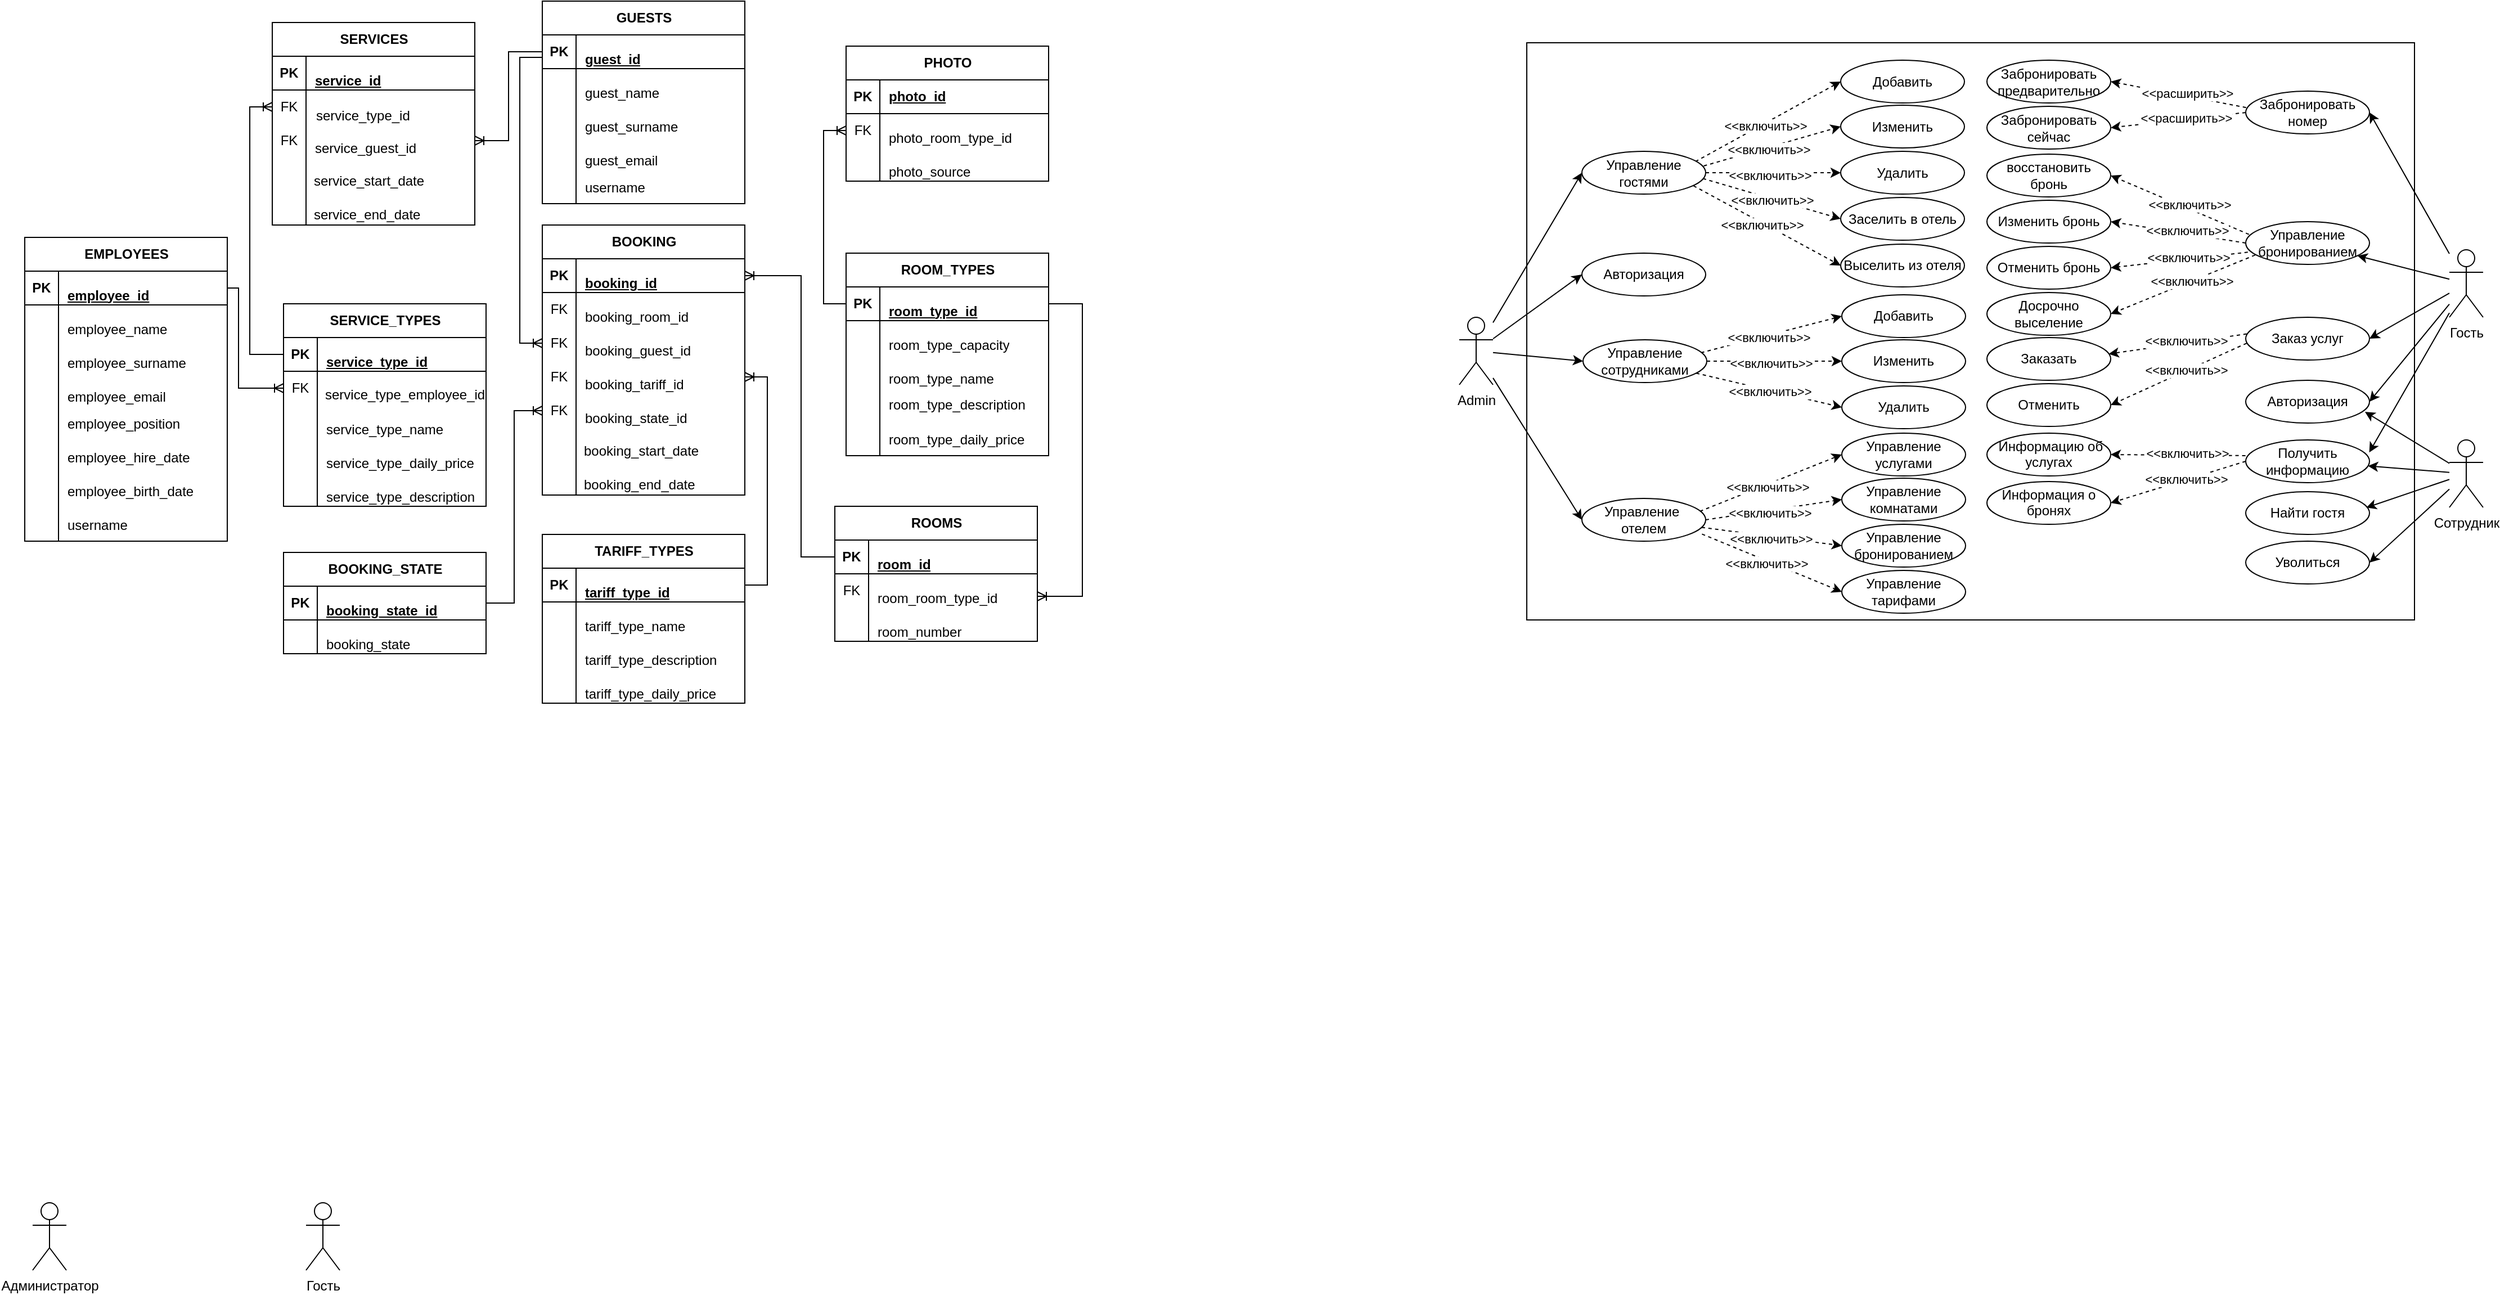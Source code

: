 <mxfile version="23.1.1" type="onedrive">
  <diagram id="R2lEEEUBdFMjLlhIrx00" name="Page-1">
    <mxGraphModel dx="1290" dy="519" grid="0" gridSize="10" guides="1" tooltips="1" connect="1" arrows="1" fold="1" page="1" pageScale="1" pageWidth="1169" pageHeight="1654" background="#ffffff" math="0" shadow="0" extFonts="Permanent Marker^https://fonts.googleapis.com/css?family=Permanent+Marker">
      <root>
        <mxCell id="0" />
        <mxCell id="1" parent="0" />
        <mxCell id="sooAV_fpW613uQZeQXmA-1" value="GUESTS" style="shape=table;startSize=30;container=1;collapsible=1;childLayout=tableLayout;fixedRows=1;rowLines=0;fontStyle=1;align=center;resizeLast=1;html=1;labelBackgroundColor=none;" parent="1" vertex="1">
          <mxGeometry x="585" y="160" width="180" height="180" as="geometry" />
        </mxCell>
        <mxCell id="sooAV_fpW613uQZeQXmA-2" value="" style="shape=tableRow;horizontal=0;startSize=0;swimlaneHead=0;swimlaneBody=0;fillColor=none;collapsible=0;dropTarget=0;points=[[0,0.5],[1,0.5]];portConstraint=eastwest;top=0;left=0;right=0;bottom=1;labelBackgroundColor=none;" parent="sooAV_fpW613uQZeQXmA-1" vertex="1">
          <mxGeometry y="30" width="180" height="30" as="geometry" />
        </mxCell>
        <mxCell id="sooAV_fpW613uQZeQXmA-3" value="PK" style="shape=partialRectangle;connectable=0;fillColor=none;top=0;left=0;bottom=0;right=0;fontStyle=1;overflow=hidden;whiteSpace=wrap;html=1;labelBackgroundColor=none;" parent="sooAV_fpW613uQZeQXmA-2" vertex="1">
          <mxGeometry width="30" height="30" as="geometry">
            <mxRectangle width="30" height="30" as="alternateBounds" />
          </mxGeometry>
        </mxCell>
        <mxCell id="sooAV_fpW613uQZeQXmA-4" value="&lt;p&gt;guest_id&lt;/p&gt;" style="shape=partialRectangle;connectable=0;fillColor=none;top=0;left=0;bottom=0;right=0;align=left;spacingLeft=6;fontStyle=5;overflow=hidden;whiteSpace=wrap;html=1;labelBackgroundColor=none;" parent="sooAV_fpW613uQZeQXmA-2" vertex="1">
          <mxGeometry x="30" width="150" height="30" as="geometry">
            <mxRectangle width="150" height="30" as="alternateBounds" />
          </mxGeometry>
        </mxCell>
        <mxCell id="sooAV_fpW613uQZeQXmA-5" value="" style="shape=tableRow;horizontal=0;startSize=0;swimlaneHead=0;swimlaneBody=0;fillColor=none;collapsible=0;dropTarget=0;points=[[0,0.5],[1,0.5]];portConstraint=eastwest;top=0;left=0;right=0;bottom=0;labelBackgroundColor=none;" parent="sooAV_fpW613uQZeQXmA-1" vertex="1">
          <mxGeometry y="60" width="180" height="30" as="geometry" />
        </mxCell>
        <mxCell id="sooAV_fpW613uQZeQXmA-6" value="" style="shape=partialRectangle;connectable=0;fillColor=none;top=0;left=0;bottom=0;right=0;editable=1;overflow=hidden;whiteSpace=wrap;html=1;labelBackgroundColor=none;" parent="sooAV_fpW613uQZeQXmA-5" vertex="1">
          <mxGeometry width="30" height="30" as="geometry">
            <mxRectangle width="30" height="30" as="alternateBounds" />
          </mxGeometry>
        </mxCell>
        <mxCell id="sooAV_fpW613uQZeQXmA-7" value="&lt;p&gt;guest_name&lt;/p&gt;" style="shape=partialRectangle;connectable=0;fillColor=none;top=0;left=0;bottom=0;right=0;align=left;spacingLeft=6;overflow=hidden;whiteSpace=wrap;html=1;labelBackgroundColor=none;" parent="sooAV_fpW613uQZeQXmA-5" vertex="1">
          <mxGeometry x="30" width="150" height="30" as="geometry">
            <mxRectangle width="150" height="30" as="alternateBounds" />
          </mxGeometry>
        </mxCell>
        <mxCell id="sooAV_fpW613uQZeQXmA-8" value="" style="shape=tableRow;horizontal=0;startSize=0;swimlaneHead=0;swimlaneBody=0;fillColor=none;collapsible=0;dropTarget=0;points=[[0,0.5],[1,0.5]];portConstraint=eastwest;top=0;left=0;right=0;bottom=0;labelBackgroundColor=none;" parent="sooAV_fpW613uQZeQXmA-1" vertex="1">
          <mxGeometry y="90" width="180" height="30" as="geometry" />
        </mxCell>
        <mxCell id="sooAV_fpW613uQZeQXmA-9" value="" style="shape=partialRectangle;connectable=0;fillColor=none;top=0;left=0;bottom=0;right=0;editable=1;overflow=hidden;whiteSpace=wrap;html=1;labelBackgroundColor=none;" parent="sooAV_fpW613uQZeQXmA-8" vertex="1">
          <mxGeometry width="30" height="30" as="geometry">
            <mxRectangle width="30" height="30" as="alternateBounds" />
          </mxGeometry>
        </mxCell>
        <mxCell id="sooAV_fpW613uQZeQXmA-10" value="&lt;p&gt;guest_surname&lt;/p&gt;" style="shape=partialRectangle;connectable=0;fillColor=none;top=0;left=0;bottom=0;right=0;align=left;spacingLeft=6;overflow=hidden;whiteSpace=wrap;html=1;labelBackgroundColor=none;" parent="sooAV_fpW613uQZeQXmA-8" vertex="1">
          <mxGeometry x="30" width="150" height="30" as="geometry">
            <mxRectangle width="150" height="30" as="alternateBounds" />
          </mxGeometry>
        </mxCell>
        <mxCell id="sooAV_fpW613uQZeQXmA-11" value="" style="shape=tableRow;horizontal=0;startSize=0;swimlaneHead=0;swimlaneBody=0;fillColor=none;collapsible=0;dropTarget=0;points=[[0,0.5],[1,0.5]];portConstraint=eastwest;top=0;left=0;right=0;bottom=0;labelBackgroundColor=none;" parent="sooAV_fpW613uQZeQXmA-1" vertex="1">
          <mxGeometry y="120" width="180" height="30" as="geometry" />
        </mxCell>
        <mxCell id="sooAV_fpW613uQZeQXmA-12" value="" style="shape=partialRectangle;connectable=0;fillColor=none;top=0;left=0;bottom=0;right=0;editable=1;overflow=hidden;whiteSpace=wrap;html=1;labelBackgroundColor=none;" parent="sooAV_fpW613uQZeQXmA-11" vertex="1">
          <mxGeometry width="30" height="30" as="geometry">
            <mxRectangle width="30" height="30" as="alternateBounds" />
          </mxGeometry>
        </mxCell>
        <mxCell id="sooAV_fpW613uQZeQXmA-13" value="&lt;p&gt;guest_email&lt;/p&gt;" style="shape=partialRectangle;connectable=0;fillColor=none;top=0;left=0;bottom=0;right=0;align=left;spacingLeft=6;overflow=hidden;whiteSpace=wrap;html=1;labelBackgroundColor=none;" parent="sooAV_fpW613uQZeQXmA-11" vertex="1">
          <mxGeometry x="30" width="150" height="30" as="geometry">
            <mxRectangle width="150" height="30" as="alternateBounds" />
          </mxGeometry>
        </mxCell>
        <mxCell id="sooAV_fpW613uQZeQXmA-19" value="" style="shape=tableRow;horizontal=0;startSize=0;swimlaneHead=0;swimlaneBody=0;fillColor=none;collapsible=0;dropTarget=0;points=[[0,0.5],[1,0.5]];portConstraint=eastwest;top=0;left=0;right=0;bottom=0;labelBackgroundColor=none;" parent="sooAV_fpW613uQZeQXmA-1" vertex="1">
          <mxGeometry y="150" width="180" height="30" as="geometry" />
        </mxCell>
        <mxCell id="sooAV_fpW613uQZeQXmA-20" value="" style="shape=partialRectangle;connectable=0;fillColor=none;top=0;left=0;bottom=0;right=0;editable=1;overflow=hidden;labelBackgroundColor=none;" parent="sooAV_fpW613uQZeQXmA-19" vertex="1">
          <mxGeometry width="30" height="30" as="geometry">
            <mxRectangle width="30" height="30" as="alternateBounds" />
          </mxGeometry>
        </mxCell>
        <mxCell id="sooAV_fpW613uQZeQXmA-21" value="username" style="shape=partialRectangle;connectable=0;fillColor=none;top=0;left=0;bottom=0;right=0;align=left;spacingLeft=6;overflow=hidden;labelBackgroundColor=none;" parent="sooAV_fpW613uQZeQXmA-19" vertex="1">
          <mxGeometry x="30" width="150" height="30" as="geometry">
            <mxRectangle width="150" height="30" as="alternateBounds" />
          </mxGeometry>
        </mxCell>
        <mxCell id="sooAV_fpW613uQZeQXmA-51" value="EMPLOYEES" style="shape=table;startSize=30;container=1;collapsible=1;childLayout=tableLayout;fixedRows=1;rowLines=0;fontStyle=1;align=center;resizeLast=1;html=1;labelBackgroundColor=none;" parent="1" vertex="1">
          <mxGeometry x="125" y="370" width="180" height="270" as="geometry">
            <mxRectangle x="350" y="80" width="110" height="30" as="alternateBounds" />
          </mxGeometry>
        </mxCell>
        <mxCell id="sooAV_fpW613uQZeQXmA-52" value="" style="shape=tableRow;horizontal=0;startSize=0;swimlaneHead=0;swimlaneBody=0;fillColor=none;collapsible=0;dropTarget=0;points=[[0,0.5],[1,0.5]];portConstraint=eastwest;top=0;left=0;right=0;bottom=1;labelBackgroundColor=none;" parent="sooAV_fpW613uQZeQXmA-51" vertex="1">
          <mxGeometry y="30" width="180" height="30" as="geometry" />
        </mxCell>
        <mxCell id="sooAV_fpW613uQZeQXmA-53" value="PK" style="shape=partialRectangle;connectable=0;fillColor=none;top=0;left=0;bottom=0;right=0;fontStyle=1;overflow=hidden;whiteSpace=wrap;html=1;labelBackgroundColor=none;" parent="sooAV_fpW613uQZeQXmA-52" vertex="1">
          <mxGeometry width="30" height="30" as="geometry">
            <mxRectangle width="30" height="30" as="alternateBounds" />
          </mxGeometry>
        </mxCell>
        <mxCell id="sooAV_fpW613uQZeQXmA-54" value="&lt;p&gt;employee_id&lt;/p&gt;" style="shape=partialRectangle;connectable=0;fillColor=none;top=0;left=0;bottom=0;right=0;align=left;spacingLeft=6;fontStyle=5;overflow=hidden;whiteSpace=wrap;html=1;labelBackgroundColor=none;" parent="sooAV_fpW613uQZeQXmA-52" vertex="1">
          <mxGeometry x="30" width="150" height="30" as="geometry">
            <mxRectangle width="150" height="30" as="alternateBounds" />
          </mxGeometry>
        </mxCell>
        <mxCell id="sooAV_fpW613uQZeQXmA-55" value="" style="shape=tableRow;horizontal=0;startSize=0;swimlaneHead=0;swimlaneBody=0;fillColor=none;collapsible=0;dropTarget=0;points=[[0,0.5],[1,0.5]];portConstraint=eastwest;top=0;left=0;right=0;bottom=0;labelBackgroundColor=none;" parent="sooAV_fpW613uQZeQXmA-51" vertex="1">
          <mxGeometry y="60" width="180" height="30" as="geometry" />
        </mxCell>
        <mxCell id="sooAV_fpW613uQZeQXmA-56" value="" style="shape=partialRectangle;connectable=0;fillColor=none;top=0;left=0;bottom=0;right=0;editable=1;overflow=hidden;whiteSpace=wrap;html=1;labelBackgroundColor=none;" parent="sooAV_fpW613uQZeQXmA-55" vertex="1">
          <mxGeometry width="30" height="30" as="geometry">
            <mxRectangle width="30" height="30" as="alternateBounds" />
          </mxGeometry>
        </mxCell>
        <mxCell id="sooAV_fpW613uQZeQXmA-57" value="&lt;p&gt;employee_name&lt;/p&gt;" style="shape=partialRectangle;connectable=0;fillColor=none;top=0;left=0;bottom=0;right=0;align=left;spacingLeft=6;overflow=hidden;whiteSpace=wrap;html=1;labelBackgroundColor=none;" parent="sooAV_fpW613uQZeQXmA-55" vertex="1">
          <mxGeometry x="30" width="150" height="30" as="geometry">
            <mxRectangle width="150" height="30" as="alternateBounds" />
          </mxGeometry>
        </mxCell>
        <mxCell id="sooAV_fpW613uQZeQXmA-58" value="" style="shape=tableRow;horizontal=0;startSize=0;swimlaneHead=0;swimlaneBody=0;fillColor=none;collapsible=0;dropTarget=0;points=[[0,0.5],[1,0.5]];portConstraint=eastwest;top=0;left=0;right=0;bottom=0;labelBackgroundColor=none;" parent="sooAV_fpW613uQZeQXmA-51" vertex="1">
          <mxGeometry y="90" width="180" height="30" as="geometry" />
        </mxCell>
        <mxCell id="sooAV_fpW613uQZeQXmA-59" value="" style="shape=partialRectangle;connectable=0;fillColor=none;top=0;left=0;bottom=0;right=0;editable=1;overflow=hidden;whiteSpace=wrap;html=1;labelBackgroundColor=none;" parent="sooAV_fpW613uQZeQXmA-58" vertex="1">
          <mxGeometry width="30" height="30" as="geometry">
            <mxRectangle width="30" height="30" as="alternateBounds" />
          </mxGeometry>
        </mxCell>
        <mxCell id="sooAV_fpW613uQZeQXmA-60" value="&lt;p&gt;employee_surname&lt;/p&gt;" style="shape=partialRectangle;connectable=0;fillColor=none;top=0;left=0;bottom=0;right=0;align=left;spacingLeft=6;overflow=hidden;whiteSpace=wrap;html=1;labelBackgroundColor=none;" parent="sooAV_fpW613uQZeQXmA-58" vertex="1">
          <mxGeometry x="30" width="150" height="30" as="geometry">
            <mxRectangle width="150" height="30" as="alternateBounds" />
          </mxGeometry>
        </mxCell>
        <mxCell id="sooAV_fpW613uQZeQXmA-61" value="" style="shape=tableRow;horizontal=0;startSize=0;swimlaneHead=0;swimlaneBody=0;fillColor=none;collapsible=0;dropTarget=0;points=[[0,0.5],[1,0.5]];portConstraint=eastwest;top=0;left=0;right=0;bottom=0;labelBackgroundColor=none;" parent="sooAV_fpW613uQZeQXmA-51" vertex="1">
          <mxGeometry y="120" width="180" height="30" as="geometry" />
        </mxCell>
        <mxCell id="sooAV_fpW613uQZeQXmA-62" value="" style="shape=partialRectangle;connectable=0;fillColor=none;top=0;left=0;bottom=0;right=0;editable=1;overflow=hidden;whiteSpace=wrap;html=1;labelBackgroundColor=none;" parent="sooAV_fpW613uQZeQXmA-61" vertex="1">
          <mxGeometry width="30" height="30" as="geometry">
            <mxRectangle width="30" height="30" as="alternateBounds" />
          </mxGeometry>
        </mxCell>
        <mxCell id="sooAV_fpW613uQZeQXmA-63" value="&lt;p&gt;employee_email&lt;/p&gt;" style="shape=partialRectangle;connectable=0;fillColor=none;top=0;left=0;bottom=0;right=0;align=left;spacingLeft=6;overflow=hidden;whiteSpace=wrap;html=1;labelBackgroundColor=none;" parent="sooAV_fpW613uQZeQXmA-61" vertex="1">
          <mxGeometry x="30" width="150" height="30" as="geometry">
            <mxRectangle width="150" height="30" as="alternateBounds" />
          </mxGeometry>
        </mxCell>
        <mxCell id="sooAV_fpW613uQZeQXmA-64" value="" style="shape=tableRow;horizontal=0;startSize=0;swimlaneHead=0;swimlaneBody=0;fillColor=none;collapsible=0;dropTarget=0;points=[[0,0.5],[1,0.5]];portConstraint=eastwest;top=0;left=0;right=0;bottom=0;labelBackgroundColor=none;" parent="sooAV_fpW613uQZeQXmA-51" vertex="1">
          <mxGeometry y="150" width="180" height="30" as="geometry" />
        </mxCell>
        <mxCell id="sooAV_fpW613uQZeQXmA-65" value="" style="shape=partialRectangle;connectable=0;fillColor=none;top=0;left=0;bottom=0;right=0;editable=1;overflow=hidden;labelBackgroundColor=none;" parent="sooAV_fpW613uQZeQXmA-64" vertex="1">
          <mxGeometry width="30" height="30" as="geometry">
            <mxRectangle width="30" height="30" as="alternateBounds" />
          </mxGeometry>
        </mxCell>
        <mxCell id="sooAV_fpW613uQZeQXmA-66" value="employee_position" style="shape=partialRectangle;connectable=0;fillColor=none;top=0;left=0;bottom=0;right=0;align=left;spacingLeft=6;overflow=hidden;labelBackgroundColor=none;" parent="sooAV_fpW613uQZeQXmA-64" vertex="1">
          <mxGeometry x="30" width="150" height="30" as="geometry">
            <mxRectangle width="150" height="30" as="alternateBounds" />
          </mxGeometry>
        </mxCell>
        <mxCell id="sooAV_fpW613uQZeQXmA-67" value="" style="shape=tableRow;horizontal=0;startSize=0;swimlaneHead=0;swimlaneBody=0;fillColor=none;collapsible=0;dropTarget=0;points=[[0,0.5],[1,0.5]];portConstraint=eastwest;top=0;left=0;right=0;bottom=0;labelBackgroundColor=none;" parent="sooAV_fpW613uQZeQXmA-51" vertex="1">
          <mxGeometry y="180" width="180" height="30" as="geometry" />
        </mxCell>
        <mxCell id="sooAV_fpW613uQZeQXmA-68" value="" style="shape=partialRectangle;connectable=0;fillColor=none;top=0;left=0;bottom=0;right=0;editable=1;overflow=hidden;labelBackgroundColor=none;" parent="sooAV_fpW613uQZeQXmA-67" vertex="1">
          <mxGeometry width="30" height="30" as="geometry">
            <mxRectangle width="30" height="30" as="alternateBounds" />
          </mxGeometry>
        </mxCell>
        <mxCell id="sooAV_fpW613uQZeQXmA-69" value="employee_hire_date" style="shape=partialRectangle;connectable=0;fillColor=none;top=0;left=0;bottom=0;right=0;align=left;spacingLeft=6;overflow=hidden;labelBackgroundColor=none;" parent="sooAV_fpW613uQZeQXmA-67" vertex="1">
          <mxGeometry x="30" width="150" height="30" as="geometry">
            <mxRectangle width="150" height="30" as="alternateBounds" />
          </mxGeometry>
        </mxCell>
        <mxCell id="sooAV_fpW613uQZeQXmA-70" value="" style="shape=tableRow;horizontal=0;startSize=0;swimlaneHead=0;swimlaneBody=0;fillColor=none;collapsible=0;dropTarget=0;points=[[0,0.5],[1,0.5]];portConstraint=eastwest;top=0;left=0;right=0;bottom=0;labelBackgroundColor=none;" parent="sooAV_fpW613uQZeQXmA-51" vertex="1">
          <mxGeometry y="210" width="180" height="30" as="geometry" />
        </mxCell>
        <mxCell id="sooAV_fpW613uQZeQXmA-71" value="" style="shape=partialRectangle;connectable=0;fillColor=none;top=0;left=0;bottom=0;right=0;editable=1;overflow=hidden;labelBackgroundColor=none;" parent="sooAV_fpW613uQZeQXmA-70" vertex="1">
          <mxGeometry width="30" height="30" as="geometry">
            <mxRectangle width="30" height="30" as="alternateBounds" />
          </mxGeometry>
        </mxCell>
        <mxCell id="sooAV_fpW613uQZeQXmA-72" value="employee_birth_date" style="shape=partialRectangle;connectable=0;fillColor=none;top=0;left=0;bottom=0;right=0;align=left;spacingLeft=6;overflow=hidden;labelBackgroundColor=none;" parent="sooAV_fpW613uQZeQXmA-70" vertex="1">
          <mxGeometry x="30" width="150" height="30" as="geometry">
            <mxRectangle width="150" height="30" as="alternateBounds" />
          </mxGeometry>
        </mxCell>
        <mxCell id="sooAV_fpW613uQZeQXmA-73" value="" style="shape=tableRow;horizontal=0;startSize=0;swimlaneHead=0;swimlaneBody=0;fillColor=none;collapsible=0;dropTarget=0;points=[[0,0.5],[1,0.5]];portConstraint=eastwest;top=0;left=0;right=0;bottom=0;labelBackgroundColor=none;" parent="sooAV_fpW613uQZeQXmA-51" vertex="1">
          <mxGeometry y="240" width="180" height="30" as="geometry" />
        </mxCell>
        <mxCell id="sooAV_fpW613uQZeQXmA-74" value="" style="shape=partialRectangle;connectable=0;fillColor=none;top=0;left=0;bottom=0;right=0;editable=1;overflow=hidden;labelBackgroundColor=none;" parent="sooAV_fpW613uQZeQXmA-73" vertex="1">
          <mxGeometry width="30" height="30" as="geometry">
            <mxRectangle width="30" height="30" as="alternateBounds" />
          </mxGeometry>
        </mxCell>
        <mxCell id="sooAV_fpW613uQZeQXmA-75" value="username" style="shape=partialRectangle;connectable=0;fillColor=none;top=0;left=0;bottom=0;right=0;align=left;spacingLeft=6;overflow=hidden;labelBackgroundColor=none;" parent="sooAV_fpW613uQZeQXmA-73" vertex="1">
          <mxGeometry x="30" width="150" height="30" as="geometry">
            <mxRectangle width="150" height="30" as="alternateBounds" />
          </mxGeometry>
        </mxCell>
        <mxCell id="sooAV_fpW613uQZeQXmA-76" value="ROOM&lt;span&gt;_&lt;/span&gt;&lt;span lang=&quot;EN-US&quot;&gt;TYPES&lt;/span&gt;" style="shape=table;startSize=30;container=1;collapsible=1;childLayout=tableLayout;fixedRows=1;rowLines=0;fontStyle=1;align=center;resizeLast=1;html=1;labelBackgroundColor=none;" parent="1" vertex="1">
          <mxGeometry x="855" y="384" width="180" height="180" as="geometry" />
        </mxCell>
        <mxCell id="sooAV_fpW613uQZeQXmA-77" value="" style="shape=tableRow;horizontal=0;startSize=0;swimlaneHead=0;swimlaneBody=0;fillColor=none;collapsible=0;dropTarget=0;points=[[0,0.5],[1,0.5]];portConstraint=eastwest;top=0;left=0;right=0;bottom=1;labelBackgroundColor=none;" parent="sooAV_fpW613uQZeQXmA-76" vertex="1">
          <mxGeometry y="30" width="180" height="30" as="geometry" />
        </mxCell>
        <mxCell id="sooAV_fpW613uQZeQXmA-78" value="PK" style="shape=partialRectangle;connectable=0;fillColor=none;top=0;left=0;bottom=0;right=0;fontStyle=1;overflow=hidden;whiteSpace=wrap;html=1;labelBackgroundColor=none;" parent="sooAV_fpW613uQZeQXmA-77" vertex="1">
          <mxGeometry width="30" height="30" as="geometry">
            <mxRectangle width="30" height="30" as="alternateBounds" />
          </mxGeometry>
        </mxCell>
        <mxCell id="sooAV_fpW613uQZeQXmA-79" value="&lt;p&gt;room_type_id&lt;/p&gt;" style="shape=partialRectangle;connectable=0;fillColor=none;top=0;left=0;bottom=0;right=0;align=left;spacingLeft=6;fontStyle=5;overflow=hidden;whiteSpace=wrap;html=1;labelBackgroundColor=none;" parent="sooAV_fpW613uQZeQXmA-77" vertex="1">
          <mxGeometry x="30" width="150" height="30" as="geometry">
            <mxRectangle width="150" height="30" as="alternateBounds" />
          </mxGeometry>
        </mxCell>
        <mxCell id="sooAV_fpW613uQZeQXmA-80" value="" style="shape=tableRow;horizontal=0;startSize=0;swimlaneHead=0;swimlaneBody=0;fillColor=none;collapsible=0;dropTarget=0;points=[[0,0.5],[1,0.5]];portConstraint=eastwest;top=0;left=0;right=0;bottom=0;labelBackgroundColor=none;" parent="sooAV_fpW613uQZeQXmA-76" vertex="1">
          <mxGeometry y="60" width="180" height="30" as="geometry" />
        </mxCell>
        <mxCell id="sooAV_fpW613uQZeQXmA-81" value="" style="shape=partialRectangle;connectable=0;fillColor=none;top=0;left=0;bottom=0;right=0;editable=1;overflow=hidden;whiteSpace=wrap;html=1;labelBackgroundColor=none;" parent="sooAV_fpW613uQZeQXmA-80" vertex="1">
          <mxGeometry width="30" height="30" as="geometry">
            <mxRectangle width="30" height="30" as="alternateBounds" />
          </mxGeometry>
        </mxCell>
        <mxCell id="sooAV_fpW613uQZeQXmA-82" value="&lt;p&gt;room_type_capacity&lt;/p&gt;&lt;p&gt;&lt;/p&gt;" style="shape=partialRectangle;connectable=0;fillColor=none;top=0;left=0;bottom=0;right=0;align=left;spacingLeft=6;overflow=hidden;whiteSpace=wrap;html=1;labelBackgroundColor=none;" parent="sooAV_fpW613uQZeQXmA-80" vertex="1">
          <mxGeometry x="30" width="150" height="30" as="geometry">
            <mxRectangle width="150" height="30" as="alternateBounds" />
          </mxGeometry>
        </mxCell>
        <mxCell id="sooAV_fpW613uQZeQXmA-83" value="" style="shape=tableRow;horizontal=0;startSize=0;swimlaneHead=0;swimlaneBody=0;fillColor=none;collapsible=0;dropTarget=0;points=[[0,0.5],[1,0.5]];portConstraint=eastwest;top=0;left=0;right=0;bottom=0;labelBackgroundColor=none;" parent="sooAV_fpW613uQZeQXmA-76" vertex="1">
          <mxGeometry y="90" width="180" height="30" as="geometry" />
        </mxCell>
        <mxCell id="sooAV_fpW613uQZeQXmA-84" value="" style="shape=partialRectangle;connectable=0;fillColor=none;top=0;left=0;bottom=0;right=0;editable=1;overflow=hidden;whiteSpace=wrap;html=1;labelBackgroundColor=none;" parent="sooAV_fpW613uQZeQXmA-83" vertex="1">
          <mxGeometry width="30" height="30" as="geometry">
            <mxRectangle width="30" height="30" as="alternateBounds" />
          </mxGeometry>
        </mxCell>
        <mxCell id="sooAV_fpW613uQZeQXmA-85" value="&lt;p&gt;room_type_name&lt;/p&gt;" style="shape=partialRectangle;connectable=0;fillColor=none;top=0;left=0;bottom=0;right=0;align=left;spacingLeft=6;overflow=hidden;whiteSpace=wrap;html=1;labelBackgroundColor=none;" parent="sooAV_fpW613uQZeQXmA-83" vertex="1">
          <mxGeometry x="30" width="150" height="30" as="geometry">
            <mxRectangle width="150" height="30" as="alternateBounds" />
          </mxGeometry>
        </mxCell>
        <mxCell id="sooAV_fpW613uQZeQXmA-86" value="" style="shape=tableRow;horizontal=0;startSize=0;swimlaneHead=0;swimlaneBody=0;fillColor=none;collapsible=0;dropTarget=0;points=[[0,0.5],[1,0.5]];portConstraint=eastwest;top=0;left=0;right=0;bottom=0;labelBackgroundColor=none;" parent="sooAV_fpW613uQZeQXmA-76" vertex="1">
          <mxGeometry y="120" width="180" height="30" as="geometry" />
        </mxCell>
        <mxCell id="sooAV_fpW613uQZeQXmA-87" value="" style="shape=partialRectangle;connectable=0;fillColor=none;top=0;left=0;bottom=0;right=0;editable=1;overflow=hidden;whiteSpace=wrap;html=1;labelBackgroundColor=none;" parent="sooAV_fpW613uQZeQXmA-86" vertex="1">
          <mxGeometry width="30" height="30" as="geometry">
            <mxRectangle width="30" height="30" as="alternateBounds" />
          </mxGeometry>
        </mxCell>
        <mxCell id="sooAV_fpW613uQZeQXmA-88" value="room_type_description" style="shape=partialRectangle;connectable=0;fillColor=none;top=0;left=0;bottom=0;right=0;align=left;spacingLeft=6;overflow=hidden;whiteSpace=wrap;html=1;labelBackgroundColor=none;" parent="sooAV_fpW613uQZeQXmA-86" vertex="1">
          <mxGeometry x="30" width="150" height="30" as="geometry">
            <mxRectangle width="150" height="30" as="alternateBounds" />
          </mxGeometry>
        </mxCell>
        <mxCell id="sooAV_fpW613uQZeQXmA-95" value="" style="shape=tableRow;horizontal=0;startSize=0;swimlaneHead=0;swimlaneBody=0;fillColor=none;collapsible=0;dropTarget=0;points=[[0,0.5],[1,0.5]];portConstraint=eastwest;top=0;left=0;right=0;bottom=0;labelBackgroundColor=none;" parent="sooAV_fpW613uQZeQXmA-76" vertex="1">
          <mxGeometry y="150" width="180" height="30" as="geometry" />
        </mxCell>
        <mxCell id="sooAV_fpW613uQZeQXmA-96" value="" style="shape=partialRectangle;connectable=0;fillColor=none;top=0;left=0;bottom=0;right=0;editable=1;overflow=hidden;labelBackgroundColor=none;" parent="sooAV_fpW613uQZeQXmA-95" vertex="1">
          <mxGeometry width="30" height="30" as="geometry">
            <mxRectangle width="30" height="30" as="alternateBounds" />
          </mxGeometry>
        </mxCell>
        <mxCell id="sooAV_fpW613uQZeQXmA-97" value="room_type_daily_price" style="shape=partialRectangle;connectable=0;fillColor=none;top=0;left=0;bottom=0;right=0;align=left;spacingLeft=6;overflow=hidden;labelBackgroundColor=none;" parent="sooAV_fpW613uQZeQXmA-95" vertex="1">
          <mxGeometry x="30" width="150" height="30" as="geometry">
            <mxRectangle width="150" height="30" as="alternateBounds" />
          </mxGeometry>
        </mxCell>
        <mxCell id="sooAV_fpW613uQZeQXmA-92" value="" style="shape=tableRow;horizontal=0;startSize=0;swimlaneHead=0;swimlaneBody=0;fillColor=none;collapsible=0;dropTarget=0;points=[[0,0.5],[1,0.5]];portConstraint=eastwest;top=0;left=0;right=0;bottom=0;labelBackgroundColor=none;" parent="sooAV_fpW613uQZeQXmA-76" vertex="1">
          <mxGeometry y="180" width="180" as="geometry" />
        </mxCell>
        <mxCell id="sooAV_fpW613uQZeQXmA-93" value="" style="shape=partialRectangle;connectable=0;fillColor=none;top=0;left=0;bottom=0;right=0;editable=1;overflow=hidden;labelBackgroundColor=none;" parent="sooAV_fpW613uQZeQXmA-92" vertex="1">
          <mxGeometry width="30" as="geometry">
            <mxRectangle width="30" as="alternateBounds" />
          </mxGeometry>
        </mxCell>
        <mxCell id="sooAV_fpW613uQZeQXmA-94" value="" style="shape=partialRectangle;connectable=0;fillColor=none;top=0;left=0;bottom=0;right=0;align=left;spacingLeft=6;overflow=hidden;labelBackgroundColor=none;" parent="sooAV_fpW613uQZeQXmA-92" vertex="1">
          <mxGeometry x="30" width="150" as="geometry">
            <mxRectangle width="150" as="alternateBounds" />
          </mxGeometry>
        </mxCell>
        <mxCell id="sooAV_fpW613uQZeQXmA-98" value="ROOMS" style="shape=table;startSize=30;container=1;collapsible=1;childLayout=tableLayout;fixedRows=1;rowLines=0;fontStyle=1;align=center;resizeLast=1;html=1;labelBackgroundColor=none;" parent="1" vertex="1">
          <mxGeometry x="845" y="609" width="180" height="120" as="geometry" />
        </mxCell>
        <mxCell id="sooAV_fpW613uQZeQXmA-99" value="" style="shape=tableRow;horizontal=0;startSize=0;swimlaneHead=0;swimlaneBody=0;fillColor=none;collapsible=0;dropTarget=0;points=[[0,0.5],[1,0.5]];portConstraint=eastwest;top=0;left=0;right=0;bottom=1;labelBackgroundColor=none;" parent="sooAV_fpW613uQZeQXmA-98" vertex="1">
          <mxGeometry y="30" width="180" height="30" as="geometry" />
        </mxCell>
        <mxCell id="sooAV_fpW613uQZeQXmA-100" value="PK" style="shape=partialRectangle;connectable=0;fillColor=none;top=0;left=0;bottom=0;right=0;fontStyle=1;overflow=hidden;whiteSpace=wrap;html=1;labelBackgroundColor=none;" parent="sooAV_fpW613uQZeQXmA-99" vertex="1">
          <mxGeometry width="30" height="30" as="geometry">
            <mxRectangle width="30" height="30" as="alternateBounds" />
          </mxGeometry>
        </mxCell>
        <mxCell id="sooAV_fpW613uQZeQXmA-101" value="&lt;p&gt;room_id&lt;/p&gt;" style="shape=partialRectangle;connectable=0;fillColor=none;top=0;left=0;bottom=0;right=0;align=left;spacingLeft=6;fontStyle=5;overflow=hidden;whiteSpace=wrap;html=1;labelBackgroundColor=none;" parent="sooAV_fpW613uQZeQXmA-99" vertex="1">
          <mxGeometry x="30" width="150" height="30" as="geometry">
            <mxRectangle width="150" height="30" as="alternateBounds" />
          </mxGeometry>
        </mxCell>
        <mxCell id="tAsxUWpUkhYRrcSbK_Wg-60" value="" style="shape=tableRow;horizontal=0;startSize=0;swimlaneHead=0;swimlaneBody=0;fillColor=none;collapsible=0;dropTarget=0;points=[[0,0.5],[1,0.5]];portConstraint=eastwest;top=0;left=0;right=0;bottom=0;labelBackgroundColor=none;" parent="sooAV_fpW613uQZeQXmA-98" vertex="1">
          <mxGeometry y="60" width="180" height="30" as="geometry" />
        </mxCell>
        <mxCell id="tAsxUWpUkhYRrcSbK_Wg-61" value="FK" style="shape=partialRectangle;connectable=0;fillColor=none;top=0;left=0;bottom=0;right=0;fontStyle=0;overflow=hidden;whiteSpace=wrap;html=1;labelBackgroundColor=none;" parent="tAsxUWpUkhYRrcSbK_Wg-60" vertex="1">
          <mxGeometry width="30" height="30" as="geometry">
            <mxRectangle width="30" height="30" as="alternateBounds" />
          </mxGeometry>
        </mxCell>
        <mxCell id="tAsxUWpUkhYRrcSbK_Wg-62" value="&lt;p&gt;room_room_type_id&lt;/p&gt;" style="shape=partialRectangle;connectable=0;fillColor=none;top=0;left=0;bottom=0;right=0;align=left;spacingLeft=6;fontStyle=0;overflow=hidden;whiteSpace=wrap;html=1;labelBackgroundColor=none;" parent="tAsxUWpUkhYRrcSbK_Wg-60" vertex="1">
          <mxGeometry x="30" width="150" height="30" as="geometry">
            <mxRectangle width="150" height="30" as="alternateBounds" />
          </mxGeometry>
        </mxCell>
        <mxCell id="sooAV_fpW613uQZeQXmA-134" value="" style="shape=tableRow;horizontal=0;startSize=0;swimlaneHead=0;swimlaneBody=0;fillColor=none;collapsible=0;dropTarget=0;points=[[0,0.5],[1,0.5]];portConstraint=eastwest;top=0;left=0;right=0;bottom=0;labelBackgroundColor=none;" parent="sooAV_fpW613uQZeQXmA-98" vertex="1">
          <mxGeometry y="90" width="180" as="geometry" />
        </mxCell>
        <mxCell id="sooAV_fpW613uQZeQXmA-135" value="FK" style="shape=partialRectangle;connectable=0;fillColor=none;top=0;left=0;bottom=0;right=0;fontStyle=0;overflow=hidden;whiteSpace=wrap;html=1;labelBackgroundColor=none;" parent="sooAV_fpW613uQZeQXmA-134" vertex="1">
          <mxGeometry width="30" as="geometry">
            <mxRectangle width="30" as="alternateBounds" />
          </mxGeometry>
        </mxCell>
        <mxCell id="sooAV_fpW613uQZeQXmA-136" value="" style="shape=partialRectangle;connectable=0;fillColor=none;top=0;left=0;bottom=0;right=0;align=left;spacingLeft=6;fontStyle=0;overflow=hidden;whiteSpace=wrap;html=1;labelBackgroundColor=none;" parent="sooAV_fpW613uQZeQXmA-134" vertex="1">
          <mxGeometry x="30" width="150" as="geometry">
            <mxRectangle width="150" as="alternateBounds" />
          </mxGeometry>
        </mxCell>
        <mxCell id="sooAV_fpW613uQZeQXmA-102" value="" style="shape=tableRow;horizontal=0;startSize=0;swimlaneHead=0;swimlaneBody=0;fillColor=none;collapsible=0;dropTarget=0;points=[[0,0.5],[1,0.5]];portConstraint=eastwest;top=0;left=0;right=0;bottom=0;labelBackgroundColor=none;" parent="sooAV_fpW613uQZeQXmA-98" vertex="1">
          <mxGeometry y="90" width="180" height="30" as="geometry" />
        </mxCell>
        <mxCell id="sooAV_fpW613uQZeQXmA-103" value="" style="shape=partialRectangle;connectable=0;fillColor=none;top=0;left=0;bottom=0;right=0;editable=1;overflow=hidden;whiteSpace=wrap;html=1;labelBackgroundColor=none;" parent="sooAV_fpW613uQZeQXmA-102" vertex="1">
          <mxGeometry width="30" height="30" as="geometry">
            <mxRectangle width="30" height="30" as="alternateBounds" />
          </mxGeometry>
        </mxCell>
        <mxCell id="sooAV_fpW613uQZeQXmA-104" value="&lt;p&gt;room_number&lt;/p&gt;" style="shape=partialRectangle;connectable=0;fillColor=none;top=0;left=0;bottom=0;right=0;align=left;spacingLeft=6;overflow=hidden;whiteSpace=wrap;html=1;labelBackgroundColor=none;" parent="sooAV_fpW613uQZeQXmA-102" vertex="1">
          <mxGeometry x="30" width="150" height="30" as="geometry">
            <mxRectangle width="150" height="30" as="alternateBounds" />
          </mxGeometry>
        </mxCell>
        <mxCell id="sooAV_fpW613uQZeQXmA-105" value="" style="shape=tableRow;horizontal=0;startSize=0;swimlaneHead=0;swimlaneBody=0;fillColor=none;collapsible=0;dropTarget=0;points=[[0,0.5],[1,0.5]];portConstraint=eastwest;top=0;left=0;right=0;bottom=0;labelBackgroundColor=none;" parent="sooAV_fpW613uQZeQXmA-98" vertex="1">
          <mxGeometry y="120" width="180" as="geometry" />
        </mxCell>
        <mxCell id="sooAV_fpW613uQZeQXmA-106" value="" style="shape=partialRectangle;connectable=0;fillColor=none;top=0;left=0;bottom=0;right=0;editable=1;overflow=hidden;whiteSpace=wrap;html=1;labelBackgroundColor=none;" parent="sooAV_fpW613uQZeQXmA-105" vertex="1">
          <mxGeometry width="30" as="geometry">
            <mxRectangle width="30" as="alternateBounds" />
          </mxGeometry>
        </mxCell>
        <mxCell id="sooAV_fpW613uQZeQXmA-107" value="" style="shape=partialRectangle;connectable=0;fillColor=none;top=0;left=0;bottom=0;right=0;align=left;spacingLeft=6;overflow=hidden;whiteSpace=wrap;html=1;labelBackgroundColor=none;" parent="sooAV_fpW613uQZeQXmA-105" vertex="1">
          <mxGeometry x="30" width="150" as="geometry">
            <mxRectangle width="150" as="alternateBounds" />
          </mxGeometry>
        </mxCell>
        <mxCell id="sooAV_fpW613uQZeQXmA-108" value="" style="shape=tableRow;horizontal=0;startSize=0;swimlaneHead=0;swimlaneBody=0;fillColor=none;collapsible=0;dropTarget=0;points=[[0,0.5],[1,0.5]];portConstraint=eastwest;top=0;left=0;right=0;bottom=0;labelBackgroundColor=none;" parent="sooAV_fpW613uQZeQXmA-98" vertex="1">
          <mxGeometry y="120" width="180" as="geometry" />
        </mxCell>
        <mxCell id="sooAV_fpW613uQZeQXmA-109" value="" style="shape=partialRectangle;connectable=0;fillColor=none;top=0;left=0;bottom=0;right=0;editable=1;overflow=hidden;whiteSpace=wrap;html=1;labelBackgroundColor=none;" parent="sooAV_fpW613uQZeQXmA-108" vertex="1">
          <mxGeometry width="30" as="geometry">
            <mxRectangle width="30" as="alternateBounds" />
          </mxGeometry>
        </mxCell>
        <mxCell id="sooAV_fpW613uQZeQXmA-110" value="" style="shape=partialRectangle;connectable=0;fillColor=none;top=0;left=0;bottom=0;right=0;align=left;spacingLeft=6;overflow=hidden;whiteSpace=wrap;html=1;labelBackgroundColor=none;" parent="sooAV_fpW613uQZeQXmA-108" vertex="1">
          <mxGeometry x="30" width="150" as="geometry">
            <mxRectangle width="150" as="alternateBounds" />
          </mxGeometry>
        </mxCell>
        <mxCell id="sooAV_fpW613uQZeQXmA-115" value="PHOTO" style="shape=table;startSize=30;container=1;collapsible=1;childLayout=tableLayout;fixedRows=1;rowLines=0;fontStyle=1;align=center;resizeLast=1;html=1;labelBackgroundColor=none;" parent="1" vertex="1">
          <mxGeometry x="855" y="200" width="180" height="120" as="geometry" />
        </mxCell>
        <mxCell id="sooAV_fpW613uQZeQXmA-116" value="" style="shape=tableRow;horizontal=0;startSize=0;swimlaneHead=0;swimlaneBody=0;fillColor=none;collapsible=0;dropTarget=0;points=[[0,0.5],[1,0.5]];portConstraint=eastwest;top=0;left=0;right=0;bottom=1;labelBackgroundColor=none;" parent="sooAV_fpW613uQZeQXmA-115" vertex="1">
          <mxGeometry y="30" width="180" height="30" as="geometry" />
        </mxCell>
        <mxCell id="sooAV_fpW613uQZeQXmA-117" value="PK" style="shape=partialRectangle;connectable=0;fillColor=none;top=0;left=0;bottom=0;right=0;fontStyle=1;overflow=hidden;whiteSpace=wrap;html=1;labelBackgroundColor=none;" parent="sooAV_fpW613uQZeQXmA-116" vertex="1">
          <mxGeometry width="30" height="30" as="geometry">
            <mxRectangle width="30" height="30" as="alternateBounds" />
          </mxGeometry>
        </mxCell>
        <mxCell id="sooAV_fpW613uQZeQXmA-118" value="photo_id" style="shape=partialRectangle;connectable=0;fillColor=none;top=0;left=0;bottom=0;right=0;align=left;spacingLeft=6;fontStyle=5;overflow=hidden;whiteSpace=wrap;html=1;labelBackgroundColor=none;" parent="sooAV_fpW613uQZeQXmA-116" vertex="1">
          <mxGeometry x="30" width="150" height="30" as="geometry">
            <mxRectangle width="150" height="30" as="alternateBounds" />
          </mxGeometry>
        </mxCell>
        <mxCell id="sooAV_fpW613uQZeQXmA-128" value="" style="shape=tableRow;horizontal=0;startSize=0;swimlaneHead=0;swimlaneBody=0;fillColor=none;collapsible=0;dropTarget=0;points=[[0,0.5],[1,0.5]];portConstraint=eastwest;top=0;left=0;right=0;bottom=0;labelBackgroundColor=none;" parent="sooAV_fpW613uQZeQXmA-115" vertex="1">
          <mxGeometry y="60" width="180" height="30" as="geometry" />
        </mxCell>
        <mxCell id="sooAV_fpW613uQZeQXmA-129" value="FK" style="shape=partialRectangle;connectable=0;fillColor=none;top=0;left=0;bottom=0;right=0;fontStyle=0;overflow=hidden;whiteSpace=wrap;html=1;labelBackgroundColor=none;" parent="sooAV_fpW613uQZeQXmA-128" vertex="1">
          <mxGeometry width="30" height="30" as="geometry">
            <mxRectangle width="30" height="30" as="alternateBounds" />
          </mxGeometry>
        </mxCell>
        <mxCell id="sooAV_fpW613uQZeQXmA-130" value="&lt;p&gt;photo_room_type_id&lt;/p&gt;" style="shape=partialRectangle;connectable=0;fillColor=none;top=0;left=0;bottom=0;right=0;align=left;spacingLeft=6;fontStyle=0;overflow=hidden;whiteSpace=wrap;html=1;labelBackgroundColor=none;" parent="sooAV_fpW613uQZeQXmA-128" vertex="1">
          <mxGeometry x="30" width="150" height="30" as="geometry">
            <mxRectangle width="150" height="30" as="alternateBounds" />
          </mxGeometry>
        </mxCell>
        <mxCell id="sooAV_fpW613uQZeQXmA-119" value="" style="shape=tableRow;horizontal=0;startSize=0;swimlaneHead=0;swimlaneBody=0;fillColor=none;collapsible=0;dropTarget=0;points=[[0,0.5],[1,0.5]];portConstraint=eastwest;top=0;left=0;right=0;bottom=0;labelBackgroundColor=none;" parent="sooAV_fpW613uQZeQXmA-115" vertex="1">
          <mxGeometry y="90" width="180" height="30" as="geometry" />
        </mxCell>
        <mxCell id="sooAV_fpW613uQZeQXmA-120" value="" style="shape=partialRectangle;connectable=0;fillColor=none;top=0;left=0;bottom=0;right=0;editable=1;overflow=hidden;whiteSpace=wrap;html=1;labelBackgroundColor=none;" parent="sooAV_fpW613uQZeQXmA-119" vertex="1">
          <mxGeometry width="30" height="30" as="geometry">
            <mxRectangle width="30" height="30" as="alternateBounds" />
          </mxGeometry>
        </mxCell>
        <mxCell id="sooAV_fpW613uQZeQXmA-121" value="&lt;p&gt;photo_source&lt;/p&gt;" style="shape=partialRectangle;connectable=0;fillColor=none;top=0;left=0;bottom=0;right=0;align=left;spacingLeft=6;overflow=hidden;whiteSpace=wrap;html=1;labelBackgroundColor=none;" parent="sooAV_fpW613uQZeQXmA-119" vertex="1">
          <mxGeometry x="30" width="150" height="30" as="geometry">
            <mxRectangle width="150" height="30" as="alternateBounds" />
          </mxGeometry>
        </mxCell>
        <mxCell id="sooAV_fpW613uQZeQXmA-122" value="" style="shape=tableRow;horizontal=0;startSize=0;swimlaneHead=0;swimlaneBody=0;fillColor=none;collapsible=0;dropTarget=0;points=[[0,0.5],[1,0.5]];portConstraint=eastwest;top=0;left=0;right=0;bottom=0;labelBackgroundColor=none;" parent="sooAV_fpW613uQZeQXmA-115" vertex="1">
          <mxGeometry y="120" width="180" as="geometry" />
        </mxCell>
        <mxCell id="sooAV_fpW613uQZeQXmA-123" value="" style="shape=partialRectangle;connectable=0;fillColor=none;top=0;left=0;bottom=0;right=0;editable=1;overflow=hidden;whiteSpace=wrap;html=1;labelBackgroundColor=none;" parent="sooAV_fpW613uQZeQXmA-122" vertex="1">
          <mxGeometry width="30" as="geometry">
            <mxRectangle width="30" as="alternateBounds" />
          </mxGeometry>
        </mxCell>
        <mxCell id="sooAV_fpW613uQZeQXmA-124" value="Row 2" style="shape=partialRectangle;connectable=0;fillColor=none;top=0;left=0;bottom=0;right=0;align=left;spacingLeft=6;overflow=hidden;whiteSpace=wrap;html=1;labelBackgroundColor=none;" parent="sooAV_fpW613uQZeQXmA-122" vertex="1">
          <mxGeometry x="30" width="150" as="geometry">
            <mxRectangle width="150" as="alternateBounds" />
          </mxGeometry>
        </mxCell>
        <mxCell id="sooAV_fpW613uQZeQXmA-125" value="" style="shape=tableRow;horizontal=0;startSize=0;swimlaneHead=0;swimlaneBody=0;fillColor=none;collapsible=0;dropTarget=0;points=[[0,0.5],[1,0.5]];portConstraint=eastwest;top=0;left=0;right=0;bottom=0;labelBackgroundColor=none;" parent="sooAV_fpW613uQZeQXmA-115" vertex="1">
          <mxGeometry y="120" width="180" as="geometry" />
        </mxCell>
        <mxCell id="sooAV_fpW613uQZeQXmA-126" value="" style="shape=partialRectangle;connectable=0;fillColor=none;top=0;left=0;bottom=0;right=0;editable=1;overflow=hidden;whiteSpace=wrap;html=1;labelBackgroundColor=none;" parent="sooAV_fpW613uQZeQXmA-125" vertex="1">
          <mxGeometry width="30" as="geometry">
            <mxRectangle width="30" as="alternateBounds" />
          </mxGeometry>
        </mxCell>
        <mxCell id="sooAV_fpW613uQZeQXmA-127" value="Row 3" style="shape=partialRectangle;connectable=0;fillColor=none;top=0;left=0;bottom=0;right=0;align=left;spacingLeft=6;overflow=hidden;whiteSpace=wrap;html=1;labelBackgroundColor=none;" parent="sooAV_fpW613uQZeQXmA-125" vertex="1">
          <mxGeometry x="30" width="150" as="geometry">
            <mxRectangle width="150" as="alternateBounds" />
          </mxGeometry>
        </mxCell>
        <mxCell id="sooAV_fpW613uQZeQXmA-137" value="SERVICE_TYPES " style="shape=table;startSize=30;container=1;collapsible=1;childLayout=tableLayout;fixedRows=1;rowLines=0;fontStyle=1;align=center;resizeLast=1;html=1;labelBackgroundColor=none;" parent="1" vertex="1">
          <mxGeometry x="355" y="429" width="180" height="180" as="geometry" />
        </mxCell>
        <mxCell id="sooAV_fpW613uQZeQXmA-138" value="" style="shape=tableRow;horizontal=0;startSize=0;swimlaneHead=0;swimlaneBody=0;fillColor=none;collapsible=0;dropTarget=0;points=[[0,0.5],[1,0.5]];portConstraint=eastwest;top=0;left=0;right=0;bottom=1;labelBackgroundColor=none;" parent="sooAV_fpW613uQZeQXmA-137" vertex="1">
          <mxGeometry y="30" width="180" height="30" as="geometry" />
        </mxCell>
        <mxCell id="sooAV_fpW613uQZeQXmA-139" value="PK" style="shape=partialRectangle;connectable=0;fillColor=none;top=0;left=0;bottom=0;right=0;fontStyle=1;overflow=hidden;whiteSpace=wrap;html=1;labelBackgroundColor=none;" parent="sooAV_fpW613uQZeQXmA-138" vertex="1">
          <mxGeometry width="30" height="30" as="geometry">
            <mxRectangle width="30" height="30" as="alternateBounds" />
          </mxGeometry>
        </mxCell>
        <mxCell id="sooAV_fpW613uQZeQXmA-140" value="&lt;p&gt;service_type_id&lt;/p&gt;" style="shape=partialRectangle;connectable=0;fillColor=none;top=0;left=0;bottom=0;right=0;align=left;spacingLeft=6;fontStyle=5;overflow=hidden;whiteSpace=wrap;html=1;labelBackgroundColor=none;" parent="sooAV_fpW613uQZeQXmA-138" vertex="1">
          <mxGeometry x="30" width="150" height="30" as="geometry">
            <mxRectangle width="150" height="30" as="alternateBounds" />
          </mxGeometry>
        </mxCell>
        <mxCell id="sooAV_fpW613uQZeQXmA-153" value="" style="shape=tableRow;horizontal=0;startSize=0;swimlaneHead=0;swimlaneBody=0;fillColor=none;collapsible=0;dropTarget=0;points=[[0,0.5],[1,0.5]];portConstraint=eastwest;top=0;left=0;right=0;bottom=0;labelBackgroundColor=none;" parent="sooAV_fpW613uQZeQXmA-137" vertex="1">
          <mxGeometry y="60" width="180" height="30" as="geometry" />
        </mxCell>
        <mxCell id="sooAV_fpW613uQZeQXmA-154" value="FK" style="shape=partialRectangle;connectable=0;fillColor=none;top=0;left=0;bottom=0;right=0;fontStyle=0;overflow=hidden;whiteSpace=wrap;html=1;labelBackgroundColor=none;" parent="sooAV_fpW613uQZeQXmA-153" vertex="1">
          <mxGeometry width="30" height="30" as="geometry">
            <mxRectangle width="30" height="30" as="alternateBounds" />
          </mxGeometry>
        </mxCell>
        <mxCell id="sooAV_fpW613uQZeQXmA-155" value="&lt;div align=&quot;center&quot;&gt;&lt;table&gt;&lt;tbody&gt;&lt;tr&gt;&lt;td valign=&quot;top&quot;&gt;&lt;p&gt;service_type_employee_id&lt;/p&gt;&lt;/td&gt;&lt;/tr&gt;&lt;/tbody&gt;&lt;/table&gt;&lt;/div&gt;" style="shape=partialRectangle;connectable=0;fillColor=none;top=0;left=0;bottom=0;right=0;align=left;spacingLeft=6;fontStyle=0;overflow=hidden;whiteSpace=wrap;html=1;spacing=-2;labelBackgroundColor=none;" parent="sooAV_fpW613uQZeQXmA-153" vertex="1">
          <mxGeometry x="30" width="150" height="30" as="geometry">
            <mxRectangle width="150" height="30" as="alternateBounds" />
          </mxGeometry>
        </mxCell>
        <mxCell id="sooAV_fpW613uQZeQXmA-141" value="" style="shape=tableRow;horizontal=0;startSize=0;swimlaneHead=0;swimlaneBody=0;fillColor=none;collapsible=0;dropTarget=0;points=[[0,0.5],[1,0.5]];portConstraint=eastwest;top=0;left=0;right=0;bottom=0;labelBackgroundColor=none;" parent="sooAV_fpW613uQZeQXmA-137" vertex="1">
          <mxGeometry y="90" width="180" height="30" as="geometry" />
        </mxCell>
        <mxCell id="sooAV_fpW613uQZeQXmA-142" value="" style="shape=partialRectangle;connectable=0;fillColor=none;top=0;left=0;bottom=0;right=0;editable=1;overflow=hidden;whiteSpace=wrap;html=1;labelBackgroundColor=none;" parent="sooAV_fpW613uQZeQXmA-141" vertex="1">
          <mxGeometry width="30" height="30" as="geometry">
            <mxRectangle width="30" height="30" as="alternateBounds" />
          </mxGeometry>
        </mxCell>
        <mxCell id="sooAV_fpW613uQZeQXmA-143" value="&lt;p&gt;service_type_name&lt;/p&gt;" style="shape=partialRectangle;connectable=0;fillColor=none;top=0;left=0;bottom=0;right=0;align=left;spacingLeft=6;overflow=hidden;whiteSpace=wrap;html=1;labelBackgroundColor=none;" parent="sooAV_fpW613uQZeQXmA-141" vertex="1">
          <mxGeometry x="30" width="150" height="30" as="geometry">
            <mxRectangle width="150" height="30" as="alternateBounds" />
          </mxGeometry>
        </mxCell>
        <mxCell id="sooAV_fpW613uQZeQXmA-144" value="" style="shape=tableRow;horizontal=0;startSize=0;swimlaneHead=0;swimlaneBody=0;fillColor=none;collapsible=0;dropTarget=0;points=[[0,0.5],[1,0.5]];portConstraint=eastwest;top=0;left=0;right=0;bottom=0;labelBackgroundColor=none;" parent="sooAV_fpW613uQZeQXmA-137" vertex="1">
          <mxGeometry y="120" width="180" height="30" as="geometry" />
        </mxCell>
        <mxCell id="sooAV_fpW613uQZeQXmA-145" value="" style="shape=partialRectangle;connectable=0;fillColor=none;top=0;left=0;bottom=0;right=0;editable=1;overflow=hidden;whiteSpace=wrap;html=1;labelBackgroundColor=none;" parent="sooAV_fpW613uQZeQXmA-144" vertex="1">
          <mxGeometry width="30" height="30" as="geometry">
            <mxRectangle width="30" height="30" as="alternateBounds" />
          </mxGeometry>
        </mxCell>
        <mxCell id="sooAV_fpW613uQZeQXmA-146" value="&lt;p&gt;service_type_daily_price&lt;/p&gt;" style="shape=partialRectangle;connectable=0;fillColor=none;top=0;left=0;bottom=0;right=0;align=left;spacingLeft=6;overflow=hidden;whiteSpace=wrap;html=1;labelBackgroundColor=none;" parent="sooAV_fpW613uQZeQXmA-144" vertex="1">
          <mxGeometry x="30" width="150" height="30" as="geometry">
            <mxRectangle width="150" height="30" as="alternateBounds" />
          </mxGeometry>
        </mxCell>
        <mxCell id="sooAV_fpW613uQZeQXmA-147" value="" style="shape=tableRow;horizontal=0;startSize=0;swimlaneHead=0;swimlaneBody=0;fillColor=none;collapsible=0;dropTarget=0;points=[[0,0.5],[1,0.5]];portConstraint=eastwest;top=0;left=0;right=0;bottom=0;labelBackgroundColor=none;" parent="sooAV_fpW613uQZeQXmA-137" vertex="1">
          <mxGeometry y="150" width="180" height="30" as="geometry" />
        </mxCell>
        <mxCell id="sooAV_fpW613uQZeQXmA-148" value="" style="shape=partialRectangle;connectable=0;fillColor=none;top=0;left=0;bottom=0;right=0;editable=1;overflow=hidden;whiteSpace=wrap;html=1;labelBackgroundColor=none;" parent="sooAV_fpW613uQZeQXmA-147" vertex="1">
          <mxGeometry width="30" height="30" as="geometry">
            <mxRectangle width="30" height="30" as="alternateBounds" />
          </mxGeometry>
        </mxCell>
        <mxCell id="sooAV_fpW613uQZeQXmA-149" value="&lt;p&gt;service_type_description&lt;/p&gt;" style="shape=partialRectangle;connectable=0;fillColor=none;top=0;left=0;bottom=0;right=0;align=left;spacingLeft=6;overflow=hidden;whiteSpace=wrap;html=1;labelBackgroundColor=none;" parent="sooAV_fpW613uQZeQXmA-147" vertex="1">
          <mxGeometry x="30" width="150" height="30" as="geometry">
            <mxRectangle width="150" height="30" as="alternateBounds" />
          </mxGeometry>
        </mxCell>
        <mxCell id="sooAV_fpW613uQZeQXmA-156" value="SERVICES" style="shape=table;startSize=30;container=1;collapsible=1;childLayout=tableLayout;fixedRows=1;rowLines=0;fontStyle=1;align=center;resizeLast=1;html=1;spacing=0;labelBackgroundColor=none;" parent="1" vertex="1">
          <mxGeometry x="345" y="179" width="180" height="180" as="geometry" />
        </mxCell>
        <mxCell id="sooAV_fpW613uQZeQXmA-157" value="" style="shape=tableRow;horizontal=0;startSize=0;swimlaneHead=0;swimlaneBody=0;fillColor=none;collapsible=0;dropTarget=0;points=[[0,0.5],[1,0.5]];portConstraint=eastwest;top=0;left=0;right=0;bottom=1;labelBackgroundColor=none;" parent="sooAV_fpW613uQZeQXmA-156" vertex="1">
          <mxGeometry y="30" width="180" height="30" as="geometry" />
        </mxCell>
        <mxCell id="sooAV_fpW613uQZeQXmA-158" value="PK" style="shape=partialRectangle;connectable=0;fillColor=none;top=0;left=0;bottom=0;right=0;fontStyle=1;overflow=hidden;whiteSpace=wrap;html=1;labelBackgroundColor=none;" parent="sooAV_fpW613uQZeQXmA-157" vertex="1">
          <mxGeometry width="30" height="30" as="geometry">
            <mxRectangle width="30" height="30" as="alternateBounds" />
          </mxGeometry>
        </mxCell>
        <mxCell id="sooAV_fpW613uQZeQXmA-159" value="&lt;p&gt;service_id&lt;/p&gt;" style="shape=partialRectangle;connectable=0;fillColor=none;top=0;left=0;bottom=0;right=0;align=left;spacingLeft=6;fontStyle=5;overflow=hidden;whiteSpace=wrap;html=1;labelBackgroundColor=none;" parent="sooAV_fpW613uQZeQXmA-157" vertex="1">
          <mxGeometry x="30" width="150" height="30" as="geometry">
            <mxRectangle width="150" height="30" as="alternateBounds" />
          </mxGeometry>
        </mxCell>
        <mxCell id="tAsxUWpUkhYRrcSbK_Wg-1" value="" style="shape=tableRow;horizontal=0;startSize=0;swimlaneHead=0;swimlaneBody=0;fillColor=none;collapsible=0;dropTarget=0;points=[[0,0.5],[1,0.5]];portConstraint=eastwest;top=0;left=0;right=0;bottom=0;labelBackgroundColor=none;" parent="sooAV_fpW613uQZeQXmA-156" vertex="1">
          <mxGeometry y="60" width="180" height="30" as="geometry" />
        </mxCell>
        <mxCell id="tAsxUWpUkhYRrcSbK_Wg-2" value="FK" style="shape=partialRectangle;connectable=0;fillColor=none;top=0;left=0;bottom=0;right=0;fontStyle=0;overflow=hidden;whiteSpace=wrap;html=1;labelBackgroundColor=none;" parent="tAsxUWpUkhYRrcSbK_Wg-1" vertex="1">
          <mxGeometry width="30" height="30" as="geometry">
            <mxRectangle width="30" height="30" as="alternateBounds" />
          </mxGeometry>
        </mxCell>
        <mxCell id="tAsxUWpUkhYRrcSbK_Wg-3" value="&lt;div align=&quot;center&quot;&gt;&lt;table&gt;&lt;tbody&gt;&lt;tr&gt;&lt;td valign=&quot;top&quot;&gt;&lt;p&gt;service_type_id&lt;/p&gt;&lt;/td&gt;&lt;/tr&gt;&lt;/tbody&gt;&lt;/table&gt;&lt;/div&gt;" style="shape=partialRectangle;connectable=0;fillColor=none;top=0;left=0;bottom=0;right=0;align=left;spacingLeft=6;fontStyle=0;overflow=hidden;whiteSpace=wrap;html=1;horizontal=1;verticalAlign=middle;spacing=0;labelBackgroundColor=none;" parent="tAsxUWpUkhYRrcSbK_Wg-1" vertex="1">
          <mxGeometry x="30" width="150" height="30" as="geometry">
            <mxRectangle width="150" height="30" as="alternateBounds" />
          </mxGeometry>
        </mxCell>
        <mxCell id="tAsxUWpUkhYRrcSbK_Wg-4" value="" style="shape=tableRow;horizontal=0;startSize=0;swimlaneHead=0;swimlaneBody=0;fillColor=none;collapsible=0;dropTarget=0;points=[[0,0.5],[1,0.5]];portConstraint=eastwest;top=0;left=0;right=0;bottom=0;labelBackgroundColor=none;" parent="sooAV_fpW613uQZeQXmA-156" vertex="1">
          <mxGeometry y="90" width="180" height="30" as="geometry" />
        </mxCell>
        <mxCell id="tAsxUWpUkhYRrcSbK_Wg-5" value="FK" style="shape=partialRectangle;connectable=0;fillColor=none;top=0;left=0;bottom=0;right=0;fontStyle=0;overflow=hidden;whiteSpace=wrap;html=1;labelBackgroundColor=none;" parent="tAsxUWpUkhYRrcSbK_Wg-4" vertex="1">
          <mxGeometry width="30" height="30" as="geometry">
            <mxRectangle width="30" height="30" as="alternateBounds" />
          </mxGeometry>
        </mxCell>
        <mxCell id="tAsxUWpUkhYRrcSbK_Wg-6" value="&lt;p&gt;service_guest_id&lt;/p&gt;" style="shape=partialRectangle;connectable=0;fillColor=none;top=0;left=0;bottom=0;right=0;align=left;spacingLeft=6;fontStyle=0;overflow=hidden;whiteSpace=wrap;html=1;spacing=2;labelBackgroundColor=none;" parent="tAsxUWpUkhYRrcSbK_Wg-4" vertex="1">
          <mxGeometry x="30" width="150" height="30" as="geometry">
            <mxRectangle width="150" height="30" as="alternateBounds" />
          </mxGeometry>
        </mxCell>
        <mxCell id="sooAV_fpW613uQZeQXmA-160" value="" style="shape=tableRow;horizontal=0;startSize=0;swimlaneHead=0;swimlaneBody=0;fillColor=none;collapsible=0;dropTarget=0;points=[[0,0.5],[1,0.5]];portConstraint=eastwest;top=0;left=0;right=0;bottom=0;labelBackgroundColor=none;" parent="sooAV_fpW613uQZeQXmA-156" vertex="1">
          <mxGeometry y="120" width="180" height="30" as="geometry" />
        </mxCell>
        <mxCell id="sooAV_fpW613uQZeQXmA-161" value="" style="shape=partialRectangle;connectable=0;fillColor=none;top=0;left=0;bottom=0;right=0;editable=1;overflow=hidden;whiteSpace=wrap;html=1;labelBackgroundColor=none;" parent="sooAV_fpW613uQZeQXmA-160" vertex="1">
          <mxGeometry width="30" height="30" as="geometry">
            <mxRectangle width="30" height="30" as="alternateBounds" />
          </mxGeometry>
        </mxCell>
        <mxCell id="sooAV_fpW613uQZeQXmA-162" value="&lt;div align=&quot;center&quot;&gt;&lt;table&gt;&lt;tbody&gt;&lt;tr&gt;&lt;td valign=&quot;top&quot;&gt;&lt;p&gt;service_start_date&lt;/p&gt;&lt;/td&gt;&lt;/tr&gt;&lt;/tbody&gt;&lt;/table&gt;&lt;/div&gt;" style="shape=partialRectangle;connectable=0;fillColor=none;top=0;left=0;bottom=0;right=0;align=left;spacingLeft=6;overflow=hidden;whiteSpace=wrap;html=1;spacing=-2;labelBackgroundColor=none;" parent="sooAV_fpW613uQZeQXmA-160" vertex="1">
          <mxGeometry x="30" width="150" height="30" as="geometry">
            <mxRectangle width="150" height="30" as="alternateBounds" />
          </mxGeometry>
        </mxCell>
        <mxCell id="sooAV_fpW613uQZeQXmA-163" value="" style="shape=tableRow;horizontal=0;startSize=0;swimlaneHead=0;swimlaneBody=0;fillColor=none;collapsible=0;dropTarget=0;points=[[0,0.5],[1,0.5]];portConstraint=eastwest;top=0;left=0;right=0;bottom=0;labelBackgroundColor=none;" parent="sooAV_fpW613uQZeQXmA-156" vertex="1">
          <mxGeometry y="150" width="180" height="30" as="geometry" />
        </mxCell>
        <mxCell id="sooAV_fpW613uQZeQXmA-164" value="" style="shape=partialRectangle;connectable=0;fillColor=none;top=0;left=0;bottom=0;right=0;editable=1;overflow=hidden;whiteSpace=wrap;html=1;labelBackgroundColor=none;" parent="sooAV_fpW613uQZeQXmA-163" vertex="1">
          <mxGeometry width="30" height="30" as="geometry">
            <mxRectangle width="30" height="30" as="alternateBounds" />
          </mxGeometry>
        </mxCell>
        <mxCell id="sooAV_fpW613uQZeQXmA-165" value="&lt;div align=&quot;center&quot;&gt;&lt;table&gt;&lt;tbody&gt;&lt;tr&gt;&lt;td valign=&quot;top&quot;&gt;&lt;p&gt;service_end_date&lt;/p&gt;&lt;/td&gt;&lt;/tr&gt;&lt;/tbody&gt;&lt;/table&gt;&lt;/div&gt;" style="shape=partialRectangle;connectable=0;fillColor=none;top=0;left=0;bottom=0;right=0;align=left;spacingLeft=6;overflow=hidden;whiteSpace=wrap;html=1;labelBackgroundColor=none;spacing=-2;spacingBottom=0;spacingTop=0;" parent="sooAV_fpW613uQZeQXmA-163" vertex="1">
          <mxGeometry x="30" width="150" height="30" as="geometry">
            <mxRectangle width="150" height="30" as="alternateBounds" />
          </mxGeometry>
        </mxCell>
        <mxCell id="sooAV_fpW613uQZeQXmA-166" value="" style="shape=tableRow;horizontal=0;startSize=0;swimlaneHead=0;swimlaneBody=0;fillColor=none;collapsible=0;dropTarget=0;points=[[0,0.5],[1,0.5]];portConstraint=eastwest;top=0;left=0;right=0;bottom=0;labelBackgroundColor=none;" parent="sooAV_fpW613uQZeQXmA-156" vertex="1">
          <mxGeometry y="180" width="180" as="geometry" />
        </mxCell>
        <mxCell id="sooAV_fpW613uQZeQXmA-167" value="" style="shape=partialRectangle;connectable=0;fillColor=none;top=0;left=0;bottom=0;right=0;editable=1;overflow=hidden;whiteSpace=wrap;html=1;labelBackgroundColor=none;" parent="sooAV_fpW613uQZeQXmA-166" vertex="1">
          <mxGeometry width="30" as="geometry">
            <mxRectangle width="30" as="alternateBounds" />
          </mxGeometry>
        </mxCell>
        <mxCell id="sooAV_fpW613uQZeQXmA-168" value="" style="shape=partialRectangle;connectable=0;fillColor=none;top=0;left=0;bottom=0;right=0;align=left;spacingLeft=6;overflow=hidden;whiteSpace=wrap;html=1;labelBackgroundColor=none;" parent="sooAV_fpW613uQZeQXmA-166" vertex="1">
          <mxGeometry x="30" width="150" as="geometry">
            <mxRectangle width="150" as="alternateBounds" />
          </mxGeometry>
        </mxCell>
        <mxCell id="tAsxUWpUkhYRrcSbK_Wg-7" value="TARIFF&lt;span&gt;_&lt;/span&gt;&lt;span lang=&quot;EN-US&quot;&gt;TYPES&lt;/span&gt;" style="shape=table;startSize=30;container=1;collapsible=1;childLayout=tableLayout;fixedRows=1;rowLines=0;fontStyle=1;align=center;resizeLast=1;html=1;labelBackgroundColor=none;" parent="1" vertex="1">
          <mxGeometry x="585" y="634" width="180" height="150" as="geometry" />
        </mxCell>
        <mxCell id="tAsxUWpUkhYRrcSbK_Wg-8" value="" style="shape=tableRow;horizontal=0;startSize=0;swimlaneHead=0;swimlaneBody=0;fillColor=none;collapsible=0;dropTarget=0;points=[[0,0.5],[1,0.5]];portConstraint=eastwest;top=0;left=0;right=0;bottom=1;labelBackgroundColor=none;" parent="tAsxUWpUkhYRrcSbK_Wg-7" vertex="1">
          <mxGeometry y="30" width="180" height="30" as="geometry" />
        </mxCell>
        <mxCell id="tAsxUWpUkhYRrcSbK_Wg-9" value="PK" style="shape=partialRectangle;connectable=0;fillColor=none;top=0;left=0;bottom=0;right=0;fontStyle=1;overflow=hidden;whiteSpace=wrap;html=1;labelBackgroundColor=none;" parent="tAsxUWpUkhYRrcSbK_Wg-8" vertex="1">
          <mxGeometry width="30" height="30" as="geometry">
            <mxRectangle width="30" height="30" as="alternateBounds" />
          </mxGeometry>
        </mxCell>
        <mxCell id="tAsxUWpUkhYRrcSbK_Wg-10" value="&lt;p&gt;tariff_type_id&lt;/p&gt;" style="shape=partialRectangle;connectable=0;fillColor=none;top=0;left=0;bottom=0;right=0;align=left;spacingLeft=6;fontStyle=5;overflow=hidden;whiteSpace=wrap;html=1;labelBackgroundColor=none;" parent="tAsxUWpUkhYRrcSbK_Wg-8" vertex="1">
          <mxGeometry x="30" width="150" height="30" as="geometry">
            <mxRectangle width="150" height="30" as="alternateBounds" />
          </mxGeometry>
        </mxCell>
        <mxCell id="tAsxUWpUkhYRrcSbK_Wg-11" value="" style="shape=tableRow;horizontal=0;startSize=0;swimlaneHead=0;swimlaneBody=0;fillColor=none;collapsible=0;dropTarget=0;points=[[0,0.5],[1,0.5]];portConstraint=eastwest;top=0;left=0;right=0;bottom=0;labelBackgroundColor=none;" parent="tAsxUWpUkhYRrcSbK_Wg-7" vertex="1">
          <mxGeometry y="60" width="180" height="30" as="geometry" />
        </mxCell>
        <mxCell id="tAsxUWpUkhYRrcSbK_Wg-12" value="" style="shape=partialRectangle;connectable=0;fillColor=none;top=0;left=0;bottom=0;right=0;editable=1;overflow=hidden;whiteSpace=wrap;html=1;labelBackgroundColor=none;" parent="tAsxUWpUkhYRrcSbK_Wg-11" vertex="1">
          <mxGeometry width="30" height="30" as="geometry">
            <mxRectangle width="30" height="30" as="alternateBounds" />
          </mxGeometry>
        </mxCell>
        <mxCell id="tAsxUWpUkhYRrcSbK_Wg-13" value="&lt;p&gt;tariff_type_name&lt;/p&gt;" style="shape=partialRectangle;connectable=0;fillColor=none;top=0;left=0;bottom=0;right=0;align=left;spacingLeft=6;overflow=hidden;whiteSpace=wrap;html=1;labelBackgroundColor=none;" parent="tAsxUWpUkhYRrcSbK_Wg-11" vertex="1">
          <mxGeometry x="30" width="150" height="30" as="geometry">
            <mxRectangle width="150" height="30" as="alternateBounds" />
          </mxGeometry>
        </mxCell>
        <mxCell id="tAsxUWpUkhYRrcSbK_Wg-14" value="" style="shape=tableRow;horizontal=0;startSize=0;swimlaneHead=0;swimlaneBody=0;fillColor=none;collapsible=0;dropTarget=0;points=[[0,0.5],[1,0.5]];portConstraint=eastwest;top=0;left=0;right=0;bottom=0;labelBackgroundColor=none;" parent="tAsxUWpUkhYRrcSbK_Wg-7" vertex="1">
          <mxGeometry y="90" width="180" height="30" as="geometry" />
        </mxCell>
        <mxCell id="tAsxUWpUkhYRrcSbK_Wg-15" value="" style="shape=partialRectangle;connectable=0;fillColor=none;top=0;left=0;bottom=0;right=0;editable=1;overflow=hidden;whiteSpace=wrap;html=1;labelBackgroundColor=none;" parent="tAsxUWpUkhYRrcSbK_Wg-14" vertex="1">
          <mxGeometry width="30" height="30" as="geometry">
            <mxRectangle width="30" height="30" as="alternateBounds" />
          </mxGeometry>
        </mxCell>
        <mxCell id="tAsxUWpUkhYRrcSbK_Wg-16" value="&lt;p&gt;tariff_type_description&lt;/p&gt;" style="shape=partialRectangle;connectable=0;fillColor=none;top=0;left=0;bottom=0;right=0;align=left;spacingLeft=6;overflow=hidden;whiteSpace=wrap;html=1;labelBackgroundColor=none;" parent="tAsxUWpUkhYRrcSbK_Wg-14" vertex="1">
          <mxGeometry x="30" width="150" height="30" as="geometry">
            <mxRectangle width="150" height="30" as="alternateBounds" />
          </mxGeometry>
        </mxCell>
        <mxCell id="tAsxUWpUkhYRrcSbK_Wg-17" value="" style="shape=tableRow;horizontal=0;startSize=0;swimlaneHead=0;swimlaneBody=0;fillColor=none;collapsible=0;dropTarget=0;points=[[0,0.5],[1,0.5]];portConstraint=eastwest;top=0;left=0;right=0;bottom=0;labelBackgroundColor=none;" parent="tAsxUWpUkhYRrcSbK_Wg-7" vertex="1">
          <mxGeometry y="120" width="180" height="30" as="geometry" />
        </mxCell>
        <mxCell id="tAsxUWpUkhYRrcSbK_Wg-18" value="" style="shape=partialRectangle;connectable=0;fillColor=none;top=0;left=0;bottom=0;right=0;editable=1;overflow=hidden;whiteSpace=wrap;html=1;labelBackgroundColor=none;" parent="tAsxUWpUkhYRrcSbK_Wg-17" vertex="1">
          <mxGeometry width="30" height="30" as="geometry">
            <mxRectangle width="30" height="30" as="alternateBounds" />
          </mxGeometry>
        </mxCell>
        <mxCell id="tAsxUWpUkhYRrcSbK_Wg-19" value="&lt;p&gt;tariff_type_daily_price&lt;/p&gt;" style="shape=partialRectangle;connectable=0;fillColor=none;top=0;left=0;bottom=0;right=0;align=left;spacingLeft=6;overflow=hidden;whiteSpace=wrap;html=1;labelBackgroundColor=none;" parent="tAsxUWpUkhYRrcSbK_Wg-17" vertex="1">
          <mxGeometry x="30" width="150" height="30" as="geometry">
            <mxRectangle width="150" height="30" as="alternateBounds" />
          </mxGeometry>
        </mxCell>
        <mxCell id="tAsxUWpUkhYRrcSbK_Wg-20" value="BOOKING&lt;span&gt;_&lt;/span&gt;&lt;span lang=&quot;EN-US&quot;&gt;STATE&lt;/span&gt;" style="shape=table;startSize=30;container=1;collapsible=1;childLayout=tableLayout;fixedRows=1;rowLines=0;fontStyle=1;align=center;resizeLast=1;html=1;labelBackgroundColor=none;" parent="1" vertex="1">
          <mxGeometry x="355" y="650" width="180" height="90" as="geometry" />
        </mxCell>
        <mxCell id="tAsxUWpUkhYRrcSbK_Wg-21" value="" style="shape=tableRow;horizontal=0;startSize=0;swimlaneHead=0;swimlaneBody=0;fillColor=none;collapsible=0;dropTarget=0;points=[[0,0.5],[1,0.5]];portConstraint=eastwest;top=0;left=0;right=0;bottom=1;labelBackgroundColor=none;" parent="tAsxUWpUkhYRrcSbK_Wg-20" vertex="1">
          <mxGeometry y="30" width="180" height="30" as="geometry" />
        </mxCell>
        <mxCell id="tAsxUWpUkhYRrcSbK_Wg-22" value="PK" style="shape=partialRectangle;connectable=0;fillColor=none;top=0;left=0;bottom=0;right=0;fontStyle=1;overflow=hidden;whiteSpace=wrap;html=1;labelBackgroundColor=none;" parent="tAsxUWpUkhYRrcSbK_Wg-21" vertex="1">
          <mxGeometry width="30" height="30" as="geometry">
            <mxRectangle width="30" height="30" as="alternateBounds" />
          </mxGeometry>
        </mxCell>
        <mxCell id="tAsxUWpUkhYRrcSbK_Wg-23" value="&lt;p&gt;booking_state_id&lt;/p&gt;" style="shape=partialRectangle;connectable=0;fillColor=none;top=0;left=0;bottom=0;right=0;align=left;spacingLeft=6;fontStyle=5;overflow=hidden;whiteSpace=wrap;html=1;labelBackgroundColor=none;" parent="tAsxUWpUkhYRrcSbK_Wg-21" vertex="1">
          <mxGeometry x="30" width="150" height="30" as="geometry">
            <mxRectangle width="150" height="30" as="alternateBounds" />
          </mxGeometry>
        </mxCell>
        <mxCell id="tAsxUWpUkhYRrcSbK_Wg-24" value="" style="shape=tableRow;horizontal=0;startSize=0;swimlaneHead=0;swimlaneBody=0;fillColor=none;collapsible=0;dropTarget=0;points=[[0,0.5],[1,0.5]];portConstraint=eastwest;top=0;left=0;right=0;bottom=0;labelBackgroundColor=none;" parent="tAsxUWpUkhYRrcSbK_Wg-20" vertex="1">
          <mxGeometry y="60" width="180" height="30" as="geometry" />
        </mxCell>
        <mxCell id="tAsxUWpUkhYRrcSbK_Wg-25" value="" style="shape=partialRectangle;connectable=0;fillColor=none;top=0;left=0;bottom=0;right=0;editable=1;overflow=hidden;whiteSpace=wrap;html=1;labelBackgroundColor=none;" parent="tAsxUWpUkhYRrcSbK_Wg-24" vertex="1">
          <mxGeometry width="30" height="30" as="geometry">
            <mxRectangle width="30" height="30" as="alternateBounds" />
          </mxGeometry>
        </mxCell>
        <mxCell id="tAsxUWpUkhYRrcSbK_Wg-26" value="&lt;p&gt;booking_state&lt;/p&gt;" style="shape=partialRectangle;connectable=0;fillColor=none;top=0;left=0;bottom=0;right=0;align=left;spacingLeft=6;overflow=hidden;whiteSpace=wrap;html=1;labelBackgroundColor=none;" parent="tAsxUWpUkhYRrcSbK_Wg-24" vertex="1">
          <mxGeometry x="30" width="150" height="30" as="geometry">
            <mxRectangle width="150" height="30" as="alternateBounds" />
          </mxGeometry>
        </mxCell>
        <mxCell id="tAsxUWpUkhYRrcSbK_Wg-27" value="" style="shape=tableRow;horizontal=0;startSize=0;swimlaneHead=0;swimlaneBody=0;fillColor=none;collapsible=0;dropTarget=0;points=[[0,0.5],[1,0.5]];portConstraint=eastwest;top=0;left=0;right=0;bottom=0;labelBackgroundColor=none;" parent="tAsxUWpUkhYRrcSbK_Wg-20" vertex="1">
          <mxGeometry y="90" width="180" as="geometry" />
        </mxCell>
        <mxCell id="tAsxUWpUkhYRrcSbK_Wg-28" value="" style="shape=partialRectangle;connectable=0;fillColor=none;top=0;left=0;bottom=0;right=0;editable=1;overflow=hidden;whiteSpace=wrap;html=1;labelBackgroundColor=none;" parent="tAsxUWpUkhYRrcSbK_Wg-27" vertex="1">
          <mxGeometry width="30" as="geometry">
            <mxRectangle width="30" as="alternateBounds" />
          </mxGeometry>
        </mxCell>
        <mxCell id="tAsxUWpUkhYRrcSbK_Wg-29" value="Row 2" style="shape=partialRectangle;connectable=0;fillColor=none;top=0;left=0;bottom=0;right=0;align=left;spacingLeft=6;overflow=hidden;whiteSpace=wrap;html=1;labelBackgroundColor=none;" parent="tAsxUWpUkhYRrcSbK_Wg-27" vertex="1">
          <mxGeometry x="30" width="150" as="geometry">
            <mxRectangle width="150" as="alternateBounds" />
          </mxGeometry>
        </mxCell>
        <mxCell id="tAsxUWpUkhYRrcSbK_Wg-30" value="" style="shape=tableRow;horizontal=0;startSize=0;swimlaneHead=0;swimlaneBody=0;fillColor=none;collapsible=0;dropTarget=0;points=[[0,0.5],[1,0.5]];portConstraint=eastwest;top=0;left=0;right=0;bottom=0;labelBackgroundColor=none;" parent="tAsxUWpUkhYRrcSbK_Wg-20" vertex="1">
          <mxGeometry y="90" width="180" as="geometry" />
        </mxCell>
        <mxCell id="tAsxUWpUkhYRrcSbK_Wg-31" value="" style="shape=partialRectangle;connectable=0;fillColor=none;top=0;left=0;bottom=0;right=0;editable=1;overflow=hidden;whiteSpace=wrap;html=1;labelBackgroundColor=none;" parent="tAsxUWpUkhYRrcSbK_Wg-30" vertex="1">
          <mxGeometry width="30" as="geometry">
            <mxRectangle width="30" as="alternateBounds" />
          </mxGeometry>
        </mxCell>
        <mxCell id="tAsxUWpUkhYRrcSbK_Wg-32" value="" style="shape=partialRectangle;connectable=0;fillColor=none;top=0;left=0;bottom=0;right=0;align=left;spacingLeft=6;overflow=hidden;whiteSpace=wrap;html=1;labelBackgroundColor=none;" parent="tAsxUWpUkhYRrcSbK_Wg-30" vertex="1">
          <mxGeometry x="30" width="150" as="geometry">
            <mxRectangle width="150" as="alternateBounds" />
          </mxGeometry>
        </mxCell>
        <mxCell id="tAsxUWpUkhYRrcSbK_Wg-33" value="BOOKING" style="shape=table;startSize=30;container=1;collapsible=1;childLayout=tableLayout;fixedRows=1;rowLines=0;fontStyle=1;align=center;resizeLast=1;html=1;labelBackgroundColor=none;" parent="1" vertex="1">
          <mxGeometry x="585" y="359" width="180" height="240" as="geometry" />
        </mxCell>
        <mxCell id="tAsxUWpUkhYRrcSbK_Wg-34" value="" style="shape=tableRow;horizontal=0;startSize=0;swimlaneHead=0;swimlaneBody=0;fillColor=none;collapsible=0;dropTarget=0;points=[[0,0.5],[1,0.5]];portConstraint=eastwest;top=0;left=0;right=0;bottom=1;labelBackgroundColor=none;" parent="tAsxUWpUkhYRrcSbK_Wg-33" vertex="1">
          <mxGeometry y="30" width="180" height="30" as="geometry" />
        </mxCell>
        <mxCell id="tAsxUWpUkhYRrcSbK_Wg-35" value="PK" style="shape=partialRectangle;connectable=0;fillColor=none;top=0;left=0;bottom=0;right=0;fontStyle=1;overflow=hidden;whiteSpace=wrap;html=1;labelBackgroundColor=none;" parent="tAsxUWpUkhYRrcSbK_Wg-34" vertex="1">
          <mxGeometry width="30" height="30" as="geometry">
            <mxRectangle width="30" height="30" as="alternateBounds" />
          </mxGeometry>
        </mxCell>
        <mxCell id="tAsxUWpUkhYRrcSbK_Wg-36" value="&lt;p&gt;booking_id&lt;/p&gt;" style="shape=partialRectangle;connectable=0;fillColor=none;top=0;left=0;bottom=0;right=0;align=left;spacingLeft=6;fontStyle=5;overflow=hidden;whiteSpace=wrap;html=1;labelBackgroundColor=none;" parent="tAsxUWpUkhYRrcSbK_Wg-34" vertex="1">
          <mxGeometry x="30" width="150" height="30" as="geometry">
            <mxRectangle width="150" height="30" as="alternateBounds" />
          </mxGeometry>
        </mxCell>
        <mxCell id="tAsxUWpUkhYRrcSbK_Wg-46" value="" style="shape=tableRow;horizontal=0;startSize=0;swimlaneHead=0;swimlaneBody=0;fillColor=none;collapsible=0;dropTarget=0;points=[[0,0.5],[1,0.5]];portConstraint=eastwest;top=0;left=0;right=0;bottom=0;labelBackgroundColor=none;" parent="tAsxUWpUkhYRrcSbK_Wg-33" vertex="1">
          <mxGeometry y="60" width="180" height="30" as="geometry" />
        </mxCell>
        <mxCell id="tAsxUWpUkhYRrcSbK_Wg-47" value="FK" style="shape=partialRectangle;connectable=0;fillColor=none;top=0;left=0;bottom=0;right=0;fontStyle=0;overflow=hidden;whiteSpace=wrap;html=1;labelBackgroundColor=none;" parent="tAsxUWpUkhYRrcSbK_Wg-46" vertex="1">
          <mxGeometry width="30" height="30" as="geometry">
            <mxRectangle width="30" height="30" as="alternateBounds" />
          </mxGeometry>
        </mxCell>
        <mxCell id="tAsxUWpUkhYRrcSbK_Wg-48" value="&lt;p&gt;booking_room_id&lt;/p&gt;" style="shape=partialRectangle;connectable=0;fillColor=none;top=0;left=0;bottom=0;right=0;align=left;spacingLeft=6;fontStyle=0;overflow=hidden;whiteSpace=wrap;html=1;labelBackgroundColor=none;" parent="tAsxUWpUkhYRrcSbK_Wg-46" vertex="1">
          <mxGeometry x="30" width="150" height="30" as="geometry">
            <mxRectangle width="150" height="30" as="alternateBounds" />
          </mxGeometry>
        </mxCell>
        <mxCell id="tAsxUWpUkhYRrcSbK_Wg-49" value="" style="shape=tableRow;horizontal=0;startSize=0;swimlaneHead=0;swimlaneBody=0;fillColor=none;collapsible=0;dropTarget=0;points=[[0,0.5],[1,0.5]];portConstraint=eastwest;top=0;left=0;right=0;bottom=0;labelBackgroundColor=none;" parent="tAsxUWpUkhYRrcSbK_Wg-33" vertex="1">
          <mxGeometry y="90" width="180" height="30" as="geometry" />
        </mxCell>
        <mxCell id="tAsxUWpUkhYRrcSbK_Wg-50" value="FK" style="shape=partialRectangle;connectable=0;fillColor=none;top=0;left=0;bottom=0;right=0;fontStyle=0;overflow=hidden;whiteSpace=wrap;html=1;labelBackgroundColor=none;" parent="tAsxUWpUkhYRrcSbK_Wg-49" vertex="1">
          <mxGeometry width="30" height="30" as="geometry">
            <mxRectangle width="30" height="30" as="alternateBounds" />
          </mxGeometry>
        </mxCell>
        <mxCell id="tAsxUWpUkhYRrcSbK_Wg-51" value="&lt;p&gt;booking_guest_id&lt;/p&gt;" style="shape=partialRectangle;connectable=0;fillColor=none;top=0;left=0;bottom=0;right=0;align=left;spacingLeft=6;fontStyle=0;overflow=hidden;whiteSpace=wrap;html=1;labelBackgroundColor=none;" parent="tAsxUWpUkhYRrcSbK_Wg-49" vertex="1">
          <mxGeometry x="30" width="150" height="30" as="geometry">
            <mxRectangle width="150" height="30" as="alternateBounds" />
          </mxGeometry>
        </mxCell>
        <mxCell id="tAsxUWpUkhYRrcSbK_Wg-52" value="" style="shape=tableRow;horizontal=0;startSize=0;swimlaneHead=0;swimlaneBody=0;fillColor=none;collapsible=0;dropTarget=0;points=[[0,0.5],[1,0.5]];portConstraint=eastwest;top=0;left=0;right=0;bottom=0;labelBackgroundColor=none;" parent="tAsxUWpUkhYRrcSbK_Wg-33" vertex="1">
          <mxGeometry y="120" width="180" height="30" as="geometry" />
        </mxCell>
        <mxCell id="tAsxUWpUkhYRrcSbK_Wg-53" value="FK" style="shape=partialRectangle;connectable=0;fillColor=none;top=0;left=0;bottom=0;right=0;fontStyle=0;overflow=hidden;whiteSpace=wrap;html=1;labelBackgroundColor=none;" parent="tAsxUWpUkhYRrcSbK_Wg-52" vertex="1">
          <mxGeometry width="30" height="30" as="geometry">
            <mxRectangle width="30" height="30" as="alternateBounds" />
          </mxGeometry>
        </mxCell>
        <mxCell id="tAsxUWpUkhYRrcSbK_Wg-54" value="&lt;p&gt;booking_tariff_id&lt;/p&gt;" style="shape=partialRectangle;connectable=0;fillColor=none;top=0;left=0;bottom=0;right=0;align=left;spacingLeft=6;fontStyle=0;overflow=hidden;whiteSpace=wrap;html=1;labelBackgroundColor=none;" parent="tAsxUWpUkhYRrcSbK_Wg-52" vertex="1">
          <mxGeometry x="30" width="150" height="30" as="geometry">
            <mxRectangle width="150" height="30" as="alternateBounds" />
          </mxGeometry>
        </mxCell>
        <mxCell id="tAsxUWpUkhYRrcSbK_Wg-55" value="" style="shape=tableRow;horizontal=0;startSize=0;swimlaneHead=0;swimlaneBody=0;fillColor=none;collapsible=0;dropTarget=0;points=[[0,0.5],[1,0.5]];portConstraint=eastwest;top=0;left=0;right=0;bottom=0;labelBackgroundColor=none;" parent="tAsxUWpUkhYRrcSbK_Wg-33" vertex="1">
          <mxGeometry y="150" width="180" height="30" as="geometry" />
        </mxCell>
        <mxCell id="tAsxUWpUkhYRrcSbK_Wg-56" value="FK" style="shape=partialRectangle;connectable=0;fillColor=none;top=0;left=0;bottom=0;right=0;fontStyle=0;overflow=hidden;whiteSpace=wrap;html=1;labelBackgroundColor=none;" parent="tAsxUWpUkhYRrcSbK_Wg-55" vertex="1">
          <mxGeometry width="30" height="30" as="geometry">
            <mxRectangle width="30" height="30" as="alternateBounds" />
          </mxGeometry>
        </mxCell>
        <mxCell id="tAsxUWpUkhYRrcSbK_Wg-57" value="&lt;p&gt;booking_state_id&lt;/p&gt;_" style="shape=partialRectangle;connectable=0;fillColor=none;top=0;left=0;bottom=0;right=0;align=left;spacingLeft=6;fontStyle=0;overflow=hidden;whiteSpace=wrap;html=1;labelBackgroundColor=none;" parent="tAsxUWpUkhYRrcSbK_Wg-55" vertex="1">
          <mxGeometry x="30" width="150" height="30" as="geometry">
            <mxRectangle width="150" height="30" as="alternateBounds" />
          </mxGeometry>
        </mxCell>
        <mxCell id="tAsxUWpUkhYRrcSbK_Wg-37" value="" style="shape=tableRow;horizontal=0;startSize=0;swimlaneHead=0;swimlaneBody=0;fillColor=none;collapsible=0;dropTarget=0;points=[[0,0.5],[1,0.5]];portConstraint=eastwest;top=0;left=0;right=0;bottom=0;labelBackgroundColor=none;" parent="tAsxUWpUkhYRrcSbK_Wg-33" vertex="1">
          <mxGeometry y="180" width="180" height="30" as="geometry" />
        </mxCell>
        <mxCell id="tAsxUWpUkhYRrcSbK_Wg-38" value="" style="shape=partialRectangle;connectable=0;fillColor=none;top=0;left=0;bottom=0;right=0;editable=1;overflow=hidden;whiteSpace=wrap;html=1;labelBackgroundColor=none;" parent="tAsxUWpUkhYRrcSbK_Wg-37" vertex="1">
          <mxGeometry width="30" height="30" as="geometry">
            <mxRectangle width="30" height="30" as="alternateBounds" />
          </mxGeometry>
        </mxCell>
        <mxCell id="tAsxUWpUkhYRrcSbK_Wg-39" value="&lt;div align=&quot;center&quot;&gt;&lt;table&gt;&lt;tbody&gt;&lt;tr&gt;&lt;td valign=&quot;top&quot;&gt;&lt;p&gt;booking_start_date&lt;/p&gt;&lt;/td&gt;&lt;/tr&gt;&lt;/tbody&gt;&lt;/table&gt;&lt;/div&gt;" style="shape=partialRectangle;connectable=0;fillColor=none;top=0;left=0;bottom=0;right=0;align=left;spacingLeft=6;overflow=hidden;whiteSpace=wrap;html=1;spacing=-2;labelBackgroundColor=none;" parent="tAsxUWpUkhYRrcSbK_Wg-37" vertex="1">
          <mxGeometry x="30" width="150" height="30" as="geometry">
            <mxRectangle width="150" height="30" as="alternateBounds" />
          </mxGeometry>
        </mxCell>
        <mxCell id="tAsxUWpUkhYRrcSbK_Wg-40" value="" style="shape=tableRow;horizontal=0;startSize=0;swimlaneHead=0;swimlaneBody=0;fillColor=none;collapsible=0;dropTarget=0;points=[[0,0.5],[1,0.5]];portConstraint=eastwest;top=0;left=0;right=0;bottom=0;labelBackgroundColor=none;" parent="tAsxUWpUkhYRrcSbK_Wg-33" vertex="1">
          <mxGeometry y="210" width="180" height="30" as="geometry" />
        </mxCell>
        <mxCell id="tAsxUWpUkhYRrcSbK_Wg-41" value="" style="shape=partialRectangle;connectable=0;fillColor=none;top=0;left=0;bottom=0;right=0;editable=1;overflow=hidden;whiteSpace=wrap;html=1;labelBackgroundColor=none;" parent="tAsxUWpUkhYRrcSbK_Wg-40" vertex="1">
          <mxGeometry width="30" height="30" as="geometry">
            <mxRectangle width="30" height="30" as="alternateBounds" />
          </mxGeometry>
        </mxCell>
        <mxCell id="tAsxUWpUkhYRrcSbK_Wg-42" value="&lt;div align=&quot;center&quot;&gt;&lt;table&gt;&lt;tbody&gt;&lt;tr&gt;&lt;td valign=&quot;top&quot;&gt;&lt;p&gt;booking_end_date&lt;/p&gt;&lt;/td&gt;&lt;/tr&gt;&lt;/tbody&gt;&lt;/table&gt;&lt;/div&gt;" style="shape=partialRectangle;connectable=0;fillColor=none;top=0;left=0;bottom=0;right=0;align=left;spacingLeft=6;overflow=hidden;whiteSpace=wrap;html=1;spacing=-2;labelBackgroundColor=none;" parent="tAsxUWpUkhYRrcSbK_Wg-40" vertex="1">
          <mxGeometry x="30" width="150" height="30" as="geometry">
            <mxRectangle width="150" height="30" as="alternateBounds" />
          </mxGeometry>
        </mxCell>
        <mxCell id="tAsxUWpUkhYRrcSbK_Wg-43" value="" style="shape=tableRow;horizontal=0;startSize=0;swimlaneHead=0;swimlaneBody=0;fillColor=none;collapsible=0;dropTarget=0;points=[[0,0.5],[1,0.5]];portConstraint=eastwest;top=0;left=0;right=0;bottom=0;labelBackgroundColor=none;" parent="tAsxUWpUkhYRrcSbK_Wg-33" vertex="1">
          <mxGeometry y="240" width="180" as="geometry" />
        </mxCell>
        <mxCell id="tAsxUWpUkhYRrcSbK_Wg-44" value="" style="shape=partialRectangle;connectable=0;fillColor=none;top=0;left=0;bottom=0;right=0;editable=1;overflow=hidden;whiteSpace=wrap;html=1;labelBackgroundColor=none;" parent="tAsxUWpUkhYRrcSbK_Wg-43" vertex="1">
          <mxGeometry width="30" as="geometry">
            <mxRectangle width="30" as="alternateBounds" />
          </mxGeometry>
        </mxCell>
        <mxCell id="tAsxUWpUkhYRrcSbK_Wg-45" value="Row 3" style="shape=partialRectangle;connectable=0;fillColor=none;top=0;left=0;bottom=0;right=0;align=left;spacingLeft=6;overflow=hidden;whiteSpace=wrap;html=1;labelBackgroundColor=none;" parent="tAsxUWpUkhYRrcSbK_Wg-43" vertex="1">
          <mxGeometry x="30" width="150" as="geometry">
            <mxRectangle width="150" as="alternateBounds" />
          </mxGeometry>
        </mxCell>
        <mxCell id="tAsxUWpUkhYRrcSbK_Wg-58" style="edgeStyle=orthogonalEdgeStyle;rounded=0;orthogonalLoop=1;jettySize=auto;html=1;startArrow=none;startFill=0;endArrow=ERoneToMany;endFill=0;exitX=1;exitY=0.5;exitDx=0;exitDy=0;labelBackgroundColor=none;fontColor=default;" parent="1" source="sooAV_fpW613uQZeQXmA-77" target="tAsxUWpUkhYRrcSbK_Wg-60" edge="1">
          <mxGeometry relative="1" as="geometry">
            <Array as="points">
              <mxPoint x="1065" y="429" />
              <mxPoint x="1065" y="689" />
            </Array>
          </mxGeometry>
        </mxCell>
        <mxCell id="tAsxUWpUkhYRrcSbK_Wg-66" style="edgeStyle=orthogonalEdgeStyle;rounded=0;orthogonalLoop=1;jettySize=auto;html=1;endArrow=ERoneToMany;endFill=0;labelBackgroundColor=none;fontColor=default;" parent="1" source="sooAV_fpW613uQZeQXmA-2" target="tAsxUWpUkhYRrcSbK_Wg-4" edge="1">
          <mxGeometry relative="1" as="geometry" />
        </mxCell>
        <mxCell id="tAsxUWpUkhYRrcSbK_Wg-67" style="edgeStyle=orthogonalEdgeStyle;rounded=0;orthogonalLoop=1;jettySize=auto;html=1;endArrow=ERoneToMany;endFill=0;labelBackgroundColor=none;fontColor=default;" parent="1" source="sooAV_fpW613uQZeQXmA-52" target="sooAV_fpW613uQZeQXmA-153" edge="1">
          <mxGeometry relative="1" as="geometry">
            <Array as="points">
              <mxPoint x="315" y="415" />
              <mxPoint x="315" y="504" />
            </Array>
          </mxGeometry>
        </mxCell>
        <mxCell id="tAsxUWpUkhYRrcSbK_Wg-70" style="edgeStyle=orthogonalEdgeStyle;rounded=0;orthogonalLoop=1;jettySize=auto;html=1;exitX=1;exitY=0.5;exitDx=0;exitDy=0;endArrow=ERoneToMany;endFill=0;labelBackgroundColor=none;fontColor=default;" parent="1" source="tAsxUWpUkhYRrcSbK_Wg-8" target="tAsxUWpUkhYRrcSbK_Wg-52" edge="1">
          <mxGeometry relative="1" as="geometry" />
        </mxCell>
        <mxCell id="tAsxUWpUkhYRrcSbK_Wg-71" style="edgeStyle=orthogonalEdgeStyle;rounded=0;orthogonalLoop=1;jettySize=auto;html=1;endArrow=ERoneToMany;endFill=0;labelBackgroundColor=none;fontColor=default;" parent="1" source="tAsxUWpUkhYRrcSbK_Wg-21" target="tAsxUWpUkhYRrcSbK_Wg-55" edge="1">
          <mxGeometry relative="1" as="geometry" />
        </mxCell>
        <mxCell id="tAsxUWpUkhYRrcSbK_Wg-72" style="edgeStyle=orthogonalEdgeStyle;rounded=0;orthogonalLoop=1;jettySize=auto;html=1;entryX=0;entryY=0.5;entryDx=0;entryDy=0;endArrow=ERoneToMany;endFill=0;labelBackgroundColor=none;fontColor=default;" parent="1" source="sooAV_fpW613uQZeQXmA-77" target="sooAV_fpW613uQZeQXmA-128" edge="1">
          <mxGeometry relative="1" as="geometry">
            <Array as="points">
              <mxPoint x="835" y="429" />
              <mxPoint x="835" y="275" />
            </Array>
          </mxGeometry>
        </mxCell>
        <mxCell id="tAsxUWpUkhYRrcSbK_Wg-73" style="edgeStyle=orthogonalEdgeStyle;rounded=0;orthogonalLoop=1;jettySize=auto;html=1;entryX=0;entryY=0.5;entryDx=0;entryDy=0;endArrow=ERoneToMany;endFill=0;labelBackgroundColor=none;fontColor=default;" parent="1" source="sooAV_fpW613uQZeQXmA-2" target="tAsxUWpUkhYRrcSbK_Wg-49" edge="1">
          <mxGeometry relative="1" as="geometry">
            <Array as="points">
              <mxPoint x="565" y="210" />
              <mxPoint x="565" y="464" />
            </Array>
          </mxGeometry>
        </mxCell>
        <mxCell id="tAsxUWpUkhYRrcSbK_Wg-74" style="edgeStyle=orthogonalEdgeStyle;rounded=0;orthogonalLoop=1;jettySize=auto;html=1;entryX=1;entryY=0.5;entryDx=0;entryDy=0;endArrow=ERoneToMany;endFill=0;labelBackgroundColor=none;fontColor=default;" parent="1" source="sooAV_fpW613uQZeQXmA-99" target="tAsxUWpUkhYRrcSbK_Wg-34" edge="1">
          <mxGeometry relative="1" as="geometry">
            <Array as="points">
              <mxPoint x="815" y="654" />
              <mxPoint x="815" y="404" />
            </Array>
          </mxGeometry>
        </mxCell>
        <mxCell id="tAsxUWpUkhYRrcSbK_Wg-75" style="edgeStyle=orthogonalEdgeStyle;rounded=0;orthogonalLoop=1;jettySize=auto;html=1;entryX=0;entryY=0.5;entryDx=0;entryDy=0;endArrow=ERoneToMany;endFill=0;labelBackgroundColor=none;fontColor=default;" parent="1" source="sooAV_fpW613uQZeQXmA-138" target="tAsxUWpUkhYRrcSbK_Wg-1" edge="1">
          <mxGeometry relative="1" as="geometry" />
        </mxCell>
        <mxCell id="vMOTaNs-PnMBThvRDVrO-3" value="Администратор" style="shape=umlActor;verticalLabelPosition=bottom;verticalAlign=top;html=1;outlineConnect=0;" parent="1" vertex="1">
          <mxGeometry x="132" y="1228" width="30" height="60" as="geometry" />
        </mxCell>
        <mxCell id="vMOTaNs-PnMBThvRDVrO-4" value="Гость" style="shape=umlActor;verticalLabelPosition=bottom;verticalAlign=top;html=1;outlineConnect=0;" parent="1" vertex="1">
          <mxGeometry x="375" y="1228" width="30" height="60" as="geometry" />
        </mxCell>
        <mxCell id="vMOTaNs-PnMBThvRDVrO-5" value="" style="rounded=0;whiteSpace=wrap;html=1;" parent="1" vertex="1">
          <mxGeometry x="1460" y="197" width="789" height="513" as="geometry" />
        </mxCell>
        <mxCell id="vMOTaNs-PnMBThvRDVrO-164" style="rounded=0;orthogonalLoop=1;jettySize=auto;html=1;" parent="1" source="vMOTaNs-PnMBThvRDVrO-12" target="vMOTaNs-PnMBThvRDVrO-142" edge="1">
          <mxGeometry relative="1" as="geometry" />
        </mxCell>
        <mxCell id="vMOTaNs-PnMBThvRDVrO-165" style="rounded=0;orthogonalLoop=1;jettySize=auto;html=1;entryX=1;entryY=0.5;entryDx=0;entryDy=0;" parent="1" source="vMOTaNs-PnMBThvRDVrO-12" target="vMOTaNs-PnMBThvRDVrO-158" edge="1">
          <mxGeometry relative="1" as="geometry" />
        </mxCell>
        <mxCell id="vMOTaNs-PnMBThvRDVrO-166" style="rounded=0;orthogonalLoop=1;jettySize=auto;html=1;entryX=1;entryY=0.5;entryDx=0;entryDy=0;" parent="1" source="vMOTaNs-PnMBThvRDVrO-12" target="vMOTaNs-PnMBThvRDVrO-133" edge="1">
          <mxGeometry relative="1" as="geometry" />
        </mxCell>
        <mxCell id="vMOTaNs-PnMBThvRDVrO-182" style="rounded=0;orthogonalLoop=1;jettySize=auto;html=1;entryX=1;entryY=0.5;entryDx=0;entryDy=0;" parent="1" source="vMOTaNs-PnMBThvRDVrO-12" target="vMOTaNs-PnMBThvRDVrO-167" edge="1">
          <mxGeometry relative="1" as="geometry" />
        </mxCell>
        <mxCell id="vMOTaNs-PnMBThvRDVrO-12" value="Гость" style="shape=umlActor;verticalLabelPosition=bottom;verticalAlign=top;html=1;" parent="1" vertex="1">
          <mxGeometry x="2280" y="381" width="30" height="60" as="geometry" />
        </mxCell>
        <mxCell id="vMOTaNs-PnMBThvRDVrO-50" style="rounded=0;orthogonalLoop=1;jettySize=auto;html=1;entryX=0;entryY=0.5;entryDx=0;entryDy=0;exitX=0.917;exitY=0.24;exitDx=0;exitDy=0;exitPerimeter=0;dashed=1;endArrow=classic;endFill=1;" parent="1" source="vMOTaNs-PnMBThvRDVrO-14" target="vMOTaNs-PnMBThvRDVrO-17" edge="1">
          <mxGeometry relative="1" as="geometry" />
        </mxCell>
        <mxCell id="vMOTaNs-PnMBThvRDVrO-51" value="&amp;lt;&amp;lt;включить&amp;gt;&amp;gt;" style="edgeLabel;html=1;align=center;verticalAlign=middle;resizable=0;points=[];" parent="vMOTaNs-PnMBThvRDVrO-50" connectable="0" vertex="1">
          <mxGeometry x="-0.06" y="-2" relative="1" as="geometry">
            <mxPoint as="offset" />
          </mxGeometry>
        </mxCell>
        <mxCell id="vMOTaNs-PnMBThvRDVrO-14" value="Управление гостями" style="ellipse;whiteSpace=wrap;html=1;" parent="1" vertex="1">
          <mxGeometry x="1509" y="293.5" width="110" height="38" as="geometry" />
        </mxCell>
        <mxCell id="vMOTaNs-PnMBThvRDVrO-17" value="Добавить" style="ellipse;whiteSpace=wrap;html=1;" parent="1" vertex="1">
          <mxGeometry x="1739" y="212.5" width="110" height="38" as="geometry" />
        </mxCell>
        <mxCell id="vMOTaNs-PnMBThvRDVrO-18" value="Изменить" style="ellipse;whiteSpace=wrap;html=1;" parent="1" vertex="1">
          <mxGeometry x="1739" y="252.5" width="110" height="38" as="geometry" />
        </mxCell>
        <mxCell id="vMOTaNs-PnMBThvRDVrO-25" value="Удалить" style="ellipse;whiteSpace=wrap;html=1;" parent="1" vertex="1">
          <mxGeometry x="1739" y="293.5" width="110" height="38" as="geometry" />
        </mxCell>
        <mxCell id="vMOTaNs-PnMBThvRDVrO-129" style="rounded=0;orthogonalLoop=1;jettySize=auto;html=1;entryX=0;entryY=0.5;entryDx=0;entryDy=0;" parent="1" source="vMOTaNs-PnMBThvRDVrO-42" target="vMOTaNs-PnMBThvRDVrO-14" edge="1">
          <mxGeometry relative="1" as="geometry" />
        </mxCell>
        <mxCell id="vMOTaNs-PnMBThvRDVrO-130" style="rounded=0;orthogonalLoop=1;jettySize=auto;html=1;entryX=0;entryY=0.5;entryDx=0;entryDy=0;" parent="1" source="vMOTaNs-PnMBThvRDVrO-42" target="vMOTaNs-PnMBThvRDVrO-94" edge="1">
          <mxGeometry relative="1" as="geometry" />
        </mxCell>
        <mxCell id="vMOTaNs-PnMBThvRDVrO-131" style="rounded=0;orthogonalLoop=1;jettySize=auto;html=1;entryX=0;entryY=0.5;entryDx=0;entryDy=0;" parent="1" source="vMOTaNs-PnMBThvRDVrO-42" target="vMOTaNs-PnMBThvRDVrO-104" edge="1">
          <mxGeometry relative="1" as="geometry" />
        </mxCell>
        <mxCell id="vMOTaNs-PnMBThvRDVrO-132" style="rounded=0;orthogonalLoop=1;jettySize=auto;html=1;entryX=0;entryY=0.5;entryDx=0;entryDy=0;" parent="1" source="vMOTaNs-PnMBThvRDVrO-42" target="vMOTaNs-PnMBThvRDVrO-128" edge="1">
          <mxGeometry relative="1" as="geometry" />
        </mxCell>
        <mxCell id="vMOTaNs-PnMBThvRDVrO-42" value="Admin" style="shape=umlActor;verticalLabelPosition=bottom;verticalAlign=top;html=1;" parent="1" vertex="1">
          <mxGeometry x="1400" y="441" width="30" height="60" as="geometry" />
        </mxCell>
        <mxCell id="vMOTaNs-PnMBThvRDVrO-56" style="rounded=0;orthogonalLoop=1;jettySize=auto;html=1;entryX=0;entryY=0.5;entryDx=0;entryDy=0;dashed=1;endArrow=classic;endFill=1;exitX=0.984;exitY=0.342;exitDx=0;exitDy=0;exitPerimeter=0;" parent="1" source="vMOTaNs-PnMBThvRDVrO-14" target="vMOTaNs-PnMBThvRDVrO-18" edge="1">
          <mxGeometry relative="1" as="geometry">
            <mxPoint x="1621" y="347.5" as="sourcePoint" />
            <mxPoint x="1744" y="304.5" as="targetPoint" />
          </mxGeometry>
        </mxCell>
        <mxCell id="vMOTaNs-PnMBThvRDVrO-57" value="&amp;lt;&amp;lt;включить&amp;gt;&amp;gt;" style="edgeLabel;html=1;align=center;verticalAlign=middle;resizable=0;points=[];" parent="vMOTaNs-PnMBThvRDVrO-56" connectable="0" vertex="1">
          <mxGeometry x="-0.06" y="-2" relative="1" as="geometry">
            <mxPoint as="offset" />
          </mxGeometry>
        </mxCell>
        <mxCell id="vMOTaNs-PnMBThvRDVrO-58" style="rounded=0;orthogonalLoop=1;jettySize=auto;html=1;entryX=0;entryY=0.5;entryDx=0;entryDy=0;dashed=1;endArrow=classic;endFill=1;exitX=0.977;exitY=0.636;exitDx=0;exitDy=0;exitPerimeter=0;" parent="1" source="vMOTaNs-PnMBThvRDVrO-14" target="vMOTaNs-PnMBThvRDVrO-123" edge="1">
          <mxGeometry relative="1" as="geometry">
            <mxPoint x="1614" y="380.5" as="sourcePoint" />
            <mxPoint x="1735" y="334.5" as="targetPoint" />
          </mxGeometry>
        </mxCell>
        <mxCell id="vMOTaNs-PnMBThvRDVrO-59" value="&amp;lt;&amp;lt;включить&amp;gt;&amp;gt;" style="edgeLabel;html=1;align=center;verticalAlign=middle;resizable=0;points=[];" parent="vMOTaNs-PnMBThvRDVrO-58" connectable="0" vertex="1">
          <mxGeometry x="-0.06" y="-2" relative="1" as="geometry">
            <mxPoint x="4" as="offset" />
          </mxGeometry>
        </mxCell>
        <mxCell id="vMOTaNs-PnMBThvRDVrO-92" style="rounded=0;orthogonalLoop=1;jettySize=auto;html=1;entryX=0;entryY=0.5;entryDx=0;entryDy=0;exitX=0.953;exitY=0.302;exitDx=0;exitDy=0;exitPerimeter=0;dashed=1;endArrow=classic;endFill=1;" parent="1" source="vMOTaNs-PnMBThvRDVrO-94" target="vMOTaNs-PnMBThvRDVrO-95" edge="1">
          <mxGeometry relative="1" as="geometry" />
        </mxCell>
        <mxCell id="vMOTaNs-PnMBThvRDVrO-93" value="&amp;lt;&amp;lt;включить&amp;gt;&amp;gt;" style="edgeLabel;html=1;align=center;verticalAlign=middle;resizable=0;points=[];" parent="vMOTaNs-PnMBThvRDVrO-92" connectable="0" vertex="1">
          <mxGeometry x="-0.06" y="-2" relative="1" as="geometry">
            <mxPoint as="offset" />
          </mxGeometry>
        </mxCell>
        <mxCell id="vMOTaNs-PnMBThvRDVrO-94" value="Управление сотрудниками" style="ellipse;whiteSpace=wrap;html=1;" parent="1" vertex="1">
          <mxGeometry x="1510" y="461" width="110" height="38" as="geometry" />
        </mxCell>
        <mxCell id="vMOTaNs-PnMBThvRDVrO-95" value="Добавить" style="ellipse;whiteSpace=wrap;html=1;" parent="1" vertex="1">
          <mxGeometry x="1740" y="421" width="110" height="38" as="geometry" />
        </mxCell>
        <mxCell id="vMOTaNs-PnMBThvRDVrO-96" value="Изменить" style="ellipse;whiteSpace=wrap;html=1;" parent="1" vertex="1">
          <mxGeometry x="1740" y="461" width="110" height="38" as="geometry" />
        </mxCell>
        <mxCell id="vMOTaNs-PnMBThvRDVrO-97" value="Удалить" style="ellipse;whiteSpace=wrap;html=1;" parent="1" vertex="1">
          <mxGeometry x="1740" y="502" width="110" height="38" as="geometry" />
        </mxCell>
        <mxCell id="vMOTaNs-PnMBThvRDVrO-98" style="rounded=0;orthogonalLoop=1;jettySize=auto;html=1;entryX=0;entryY=0.5;entryDx=0;entryDy=0;dashed=1;endArrow=classic;endFill=1;exitX=1;exitY=0.5;exitDx=0;exitDy=0;" parent="1" source="vMOTaNs-PnMBThvRDVrO-94" target="vMOTaNs-PnMBThvRDVrO-96" edge="1">
          <mxGeometry relative="1" as="geometry">
            <mxPoint x="1622" y="556" as="sourcePoint" />
            <mxPoint x="1745" y="513" as="targetPoint" />
          </mxGeometry>
        </mxCell>
        <mxCell id="vMOTaNs-PnMBThvRDVrO-99" value="&amp;lt;&amp;lt;включить&amp;gt;&amp;gt;" style="edgeLabel;html=1;align=center;verticalAlign=middle;resizable=0;points=[];" parent="vMOTaNs-PnMBThvRDVrO-98" connectable="0" vertex="1">
          <mxGeometry x="-0.06" y="-2" relative="1" as="geometry">
            <mxPoint as="offset" />
          </mxGeometry>
        </mxCell>
        <mxCell id="vMOTaNs-PnMBThvRDVrO-100" style="rounded=0;orthogonalLoop=1;jettySize=auto;html=1;entryX=0;entryY=0.5;entryDx=0;entryDy=0;dashed=1;endArrow=classic;endFill=1;" parent="1" source="vMOTaNs-PnMBThvRDVrO-94" target="vMOTaNs-PnMBThvRDVrO-97" edge="1">
          <mxGeometry relative="1" as="geometry">
            <mxPoint x="1615" y="589" as="sourcePoint" />
            <mxPoint x="1736" y="543" as="targetPoint" />
          </mxGeometry>
        </mxCell>
        <mxCell id="vMOTaNs-PnMBThvRDVrO-101" value="&amp;lt;&amp;lt;включить&amp;gt;&amp;gt;" style="edgeLabel;html=1;align=center;verticalAlign=middle;resizable=0;points=[];" parent="vMOTaNs-PnMBThvRDVrO-100" connectable="0" vertex="1">
          <mxGeometry x="-0.06" y="-2" relative="1" as="geometry">
            <mxPoint x="5" as="offset" />
          </mxGeometry>
        </mxCell>
        <mxCell id="vMOTaNs-PnMBThvRDVrO-102" style="rounded=0;orthogonalLoop=1;jettySize=auto;html=1;entryX=0;entryY=0.5;entryDx=0;entryDy=0;exitX=0.953;exitY=0.302;exitDx=0;exitDy=0;exitPerimeter=0;dashed=1;endArrow=classic;endFill=1;" parent="1" source="vMOTaNs-PnMBThvRDVrO-104" target="vMOTaNs-PnMBThvRDVrO-105" edge="1">
          <mxGeometry relative="1" as="geometry" />
        </mxCell>
        <mxCell id="vMOTaNs-PnMBThvRDVrO-103" value="&amp;lt;&amp;lt;включить&amp;gt;&amp;gt;" style="edgeLabel;html=1;align=center;verticalAlign=middle;resizable=0;points=[];" parent="vMOTaNs-PnMBThvRDVrO-102" connectable="0" vertex="1">
          <mxGeometry x="-0.06" y="-2" relative="1" as="geometry">
            <mxPoint as="offset" />
          </mxGeometry>
        </mxCell>
        <mxCell id="vMOTaNs-PnMBThvRDVrO-104" value="&lt;div&gt;Управление&amp;nbsp;&lt;/div&gt;&lt;div&gt;отелем&lt;/div&gt;" style="ellipse;whiteSpace=wrap;html=1;" parent="1" vertex="1">
          <mxGeometry x="1509" y="602" width="110" height="38" as="geometry" />
        </mxCell>
        <mxCell id="vMOTaNs-PnMBThvRDVrO-105" value="Управление услугами" style="ellipse;whiteSpace=wrap;html=1;" parent="1" vertex="1">
          <mxGeometry x="1740" y="544" width="110" height="38" as="geometry" />
        </mxCell>
        <mxCell id="vMOTaNs-PnMBThvRDVrO-106" value="Управление комнатами" style="ellipse;whiteSpace=wrap;html=1;" parent="1" vertex="1">
          <mxGeometry x="1740" y="584" width="110" height="38" as="geometry" />
        </mxCell>
        <mxCell id="vMOTaNs-PnMBThvRDVrO-107" value="Управление бронированием" style="ellipse;whiteSpace=wrap;html=1;" parent="1" vertex="1">
          <mxGeometry x="1740" y="625" width="110" height="38" as="geometry" />
        </mxCell>
        <mxCell id="vMOTaNs-PnMBThvRDVrO-108" style="rounded=0;orthogonalLoop=1;jettySize=auto;html=1;entryX=0;entryY=0.5;entryDx=0;entryDy=0;dashed=1;endArrow=classic;endFill=1;exitX=1;exitY=0.5;exitDx=0;exitDy=0;" parent="1" source="vMOTaNs-PnMBThvRDVrO-104" target="vMOTaNs-PnMBThvRDVrO-106" edge="1">
          <mxGeometry relative="1" as="geometry">
            <mxPoint x="1622" y="679" as="sourcePoint" />
            <mxPoint x="1745" y="636" as="targetPoint" />
          </mxGeometry>
        </mxCell>
        <mxCell id="vMOTaNs-PnMBThvRDVrO-109" value="&amp;lt;&amp;lt;включить&amp;gt;&amp;gt;" style="edgeLabel;html=1;align=center;verticalAlign=middle;resizable=0;points=[];" parent="vMOTaNs-PnMBThvRDVrO-108" connectable="0" vertex="1">
          <mxGeometry x="-0.06" y="-2" relative="1" as="geometry">
            <mxPoint as="offset" />
          </mxGeometry>
        </mxCell>
        <mxCell id="vMOTaNs-PnMBThvRDVrO-110" style="rounded=0;orthogonalLoop=1;jettySize=auto;html=1;entryX=0;entryY=0.5;entryDx=0;entryDy=0;dashed=1;endArrow=classic;endFill=1;" parent="1" source="vMOTaNs-PnMBThvRDVrO-104" target="vMOTaNs-PnMBThvRDVrO-107" edge="1">
          <mxGeometry relative="1" as="geometry">
            <mxPoint x="1615" y="712" as="sourcePoint" />
            <mxPoint x="1736" y="666" as="targetPoint" />
          </mxGeometry>
        </mxCell>
        <mxCell id="vMOTaNs-PnMBThvRDVrO-111" value="&amp;lt;&amp;lt;включить&amp;gt;&amp;gt;" style="edgeLabel;html=1;align=center;verticalAlign=middle;resizable=0;points=[];" parent="vMOTaNs-PnMBThvRDVrO-110" connectable="0" vertex="1">
          <mxGeometry x="-0.06" y="-2" relative="1" as="geometry">
            <mxPoint x="3" as="offset" />
          </mxGeometry>
        </mxCell>
        <mxCell id="vMOTaNs-PnMBThvRDVrO-112" style="rounded=0;orthogonalLoop=1;jettySize=auto;html=1;entryX=0;entryY=0.5;entryDx=0;entryDy=0;exitX=0.97;exitY=0.833;exitDx=0;exitDy=0;dashed=1;endArrow=classic;endFill=1;exitPerimeter=0;" parent="1" source="vMOTaNs-PnMBThvRDVrO-104" target="vMOTaNs-PnMBThvRDVrO-115" edge="1">
          <mxGeometry relative="1" as="geometry">
            <mxPoint x="1613.83" y="723.476" as="sourcePoint" />
          </mxGeometry>
        </mxCell>
        <mxCell id="vMOTaNs-PnMBThvRDVrO-113" value="&amp;lt;&amp;lt;включить&amp;gt;&amp;gt;" style="edgeLabel;html=1;align=center;verticalAlign=middle;resizable=0;points=[];" parent="vMOTaNs-PnMBThvRDVrO-112" connectable="0" vertex="1">
          <mxGeometry x="-0.06" y="-2" relative="1" as="geometry">
            <mxPoint as="offset" />
          </mxGeometry>
        </mxCell>
        <mxCell id="vMOTaNs-PnMBThvRDVrO-115" value="Управление тарифами" style="ellipse;whiteSpace=wrap;html=1;" parent="1" vertex="1">
          <mxGeometry x="1740" y="666" width="110" height="38" as="geometry" />
        </mxCell>
        <mxCell id="vMOTaNs-PnMBThvRDVrO-122" value="Выселить из отеля" style="ellipse;whiteSpace=wrap;html=1;" parent="1" vertex="1">
          <mxGeometry x="1739" y="376" width="110" height="38" as="geometry" />
        </mxCell>
        <mxCell id="vMOTaNs-PnMBThvRDVrO-123" value="Заселить в отель" style="ellipse;whiteSpace=wrap;html=1;" parent="1" vertex="1">
          <mxGeometry x="1739" y="334.5" width="110" height="38" as="geometry" />
        </mxCell>
        <mxCell id="vMOTaNs-PnMBThvRDVrO-124" style="rounded=0;orthogonalLoop=1;jettySize=auto;html=1;entryX=0;entryY=0.5;entryDx=0;entryDy=0;exitX=0.901;exitY=0.805;exitDx=0;exitDy=0;dashed=1;endArrow=classic;endFill=1;exitPerimeter=0;" parent="1" source="vMOTaNs-PnMBThvRDVrO-14" target="vMOTaNs-PnMBThvRDVrO-122" edge="1">
          <mxGeometry relative="1" as="geometry">
            <mxPoint x="1555" y="351" as="sourcePoint" />
            <mxPoint x="1680" y="319" as="targetPoint" />
          </mxGeometry>
        </mxCell>
        <mxCell id="vMOTaNs-PnMBThvRDVrO-125" value="&amp;lt;&amp;lt;включить&amp;gt;&amp;gt;" style="edgeLabel;html=1;align=center;verticalAlign=middle;resizable=0;points=[];" parent="vMOTaNs-PnMBThvRDVrO-124" connectable="0" vertex="1">
          <mxGeometry x="-0.06" y="-2" relative="1" as="geometry">
            <mxPoint as="offset" />
          </mxGeometry>
        </mxCell>
        <mxCell id="vMOTaNs-PnMBThvRDVrO-126" style="rounded=0;orthogonalLoop=1;jettySize=auto;html=1;entryX=0;entryY=0.5;entryDx=0;entryDy=0;exitX=1;exitY=0.5;exitDx=0;exitDy=0;dashed=1;endArrow=classic;endFill=1;" parent="1" source="vMOTaNs-PnMBThvRDVrO-14" target="vMOTaNs-PnMBThvRDVrO-25" edge="1">
          <mxGeometry relative="1" as="geometry">
            <mxPoint x="1712" y="469" as="sourcePoint" />
            <mxPoint x="1837" y="437" as="targetPoint" />
          </mxGeometry>
        </mxCell>
        <mxCell id="vMOTaNs-PnMBThvRDVrO-127" value="&amp;lt;&amp;lt;включить&amp;gt;&amp;gt;" style="edgeLabel;html=1;align=center;verticalAlign=middle;resizable=0;points=[];" parent="vMOTaNs-PnMBThvRDVrO-126" connectable="0" vertex="1">
          <mxGeometry x="-0.06" y="-2" relative="1" as="geometry">
            <mxPoint as="offset" />
          </mxGeometry>
        </mxCell>
        <mxCell id="vMOTaNs-PnMBThvRDVrO-128" value="Авторизация" style="ellipse;whiteSpace=wrap;html=1;" parent="1" vertex="1">
          <mxGeometry x="1509" y="384" width="110" height="38" as="geometry" />
        </mxCell>
        <mxCell id="vMOTaNs-PnMBThvRDVrO-133" value="Забронировать номер" style="ellipse;whiteSpace=wrap;html=1;" parent="1" vertex="1">
          <mxGeometry x="2099" y="240" width="110" height="38" as="geometry" />
        </mxCell>
        <mxCell id="vMOTaNs-PnMBThvRDVrO-134" value="Забронировать предварительно" style="ellipse;whiteSpace=wrap;html=1;" parent="1" vertex="1">
          <mxGeometry x="1869" y="212.5" width="110" height="38" as="geometry" />
        </mxCell>
        <mxCell id="vMOTaNs-PnMBThvRDVrO-135" value="Забронировать сейчас" style="ellipse;whiteSpace=wrap;html=1;" parent="1" vertex="1">
          <mxGeometry x="1869" y="253.5" width="110" height="38" as="geometry" />
        </mxCell>
        <mxCell id="vMOTaNs-PnMBThvRDVrO-136" value="Изменить бронь" style="ellipse;whiteSpace=wrap;html=1;" parent="1" vertex="1">
          <mxGeometry x="1869" y="337" width="110" height="38" as="geometry" />
        </mxCell>
        <mxCell id="vMOTaNs-PnMBThvRDVrO-137" value="Отменить бронь" style="ellipse;whiteSpace=wrap;html=1;" parent="1" vertex="1">
          <mxGeometry x="1869" y="378" width="110" height="38" as="geometry" />
        </mxCell>
        <mxCell id="vMOTaNs-PnMBThvRDVrO-138" value="восстановить бронь" style="ellipse;whiteSpace=wrap;html=1;" parent="1" vertex="1">
          <mxGeometry x="1869" y="296" width="110" height="38" as="geometry" />
        </mxCell>
        <mxCell id="vMOTaNs-PnMBThvRDVrO-141" value="Досрочно выселение" style="ellipse;whiteSpace=wrap;html=1;" parent="1" vertex="1">
          <mxGeometry x="1869" y="419" width="110" height="38" as="geometry" />
        </mxCell>
        <mxCell id="vMOTaNs-PnMBThvRDVrO-142" value="Управление бронированием" style="ellipse;whiteSpace=wrap;html=1;" parent="1" vertex="1">
          <mxGeometry x="2099" y="356" width="110" height="38" as="geometry" />
        </mxCell>
        <mxCell id="vMOTaNs-PnMBThvRDVrO-143" value="Заказать" style="ellipse;whiteSpace=wrap;html=1;" parent="1" vertex="1">
          <mxGeometry x="1869" y="459" width="110" height="38" as="geometry" />
        </mxCell>
        <mxCell id="vMOTaNs-PnMBThvRDVrO-144" value="Отменить" style="ellipse;whiteSpace=wrap;html=1;" parent="1" vertex="1">
          <mxGeometry x="1869" y="500" width="110" height="38" as="geometry" />
        </mxCell>
        <mxCell id="vMOTaNs-PnMBThvRDVrO-145" style="rounded=0;orthogonalLoop=1;jettySize=auto;html=1;entryX=1;entryY=0.5;entryDx=0;entryDy=0;dashed=1;endArrow=classic;endFill=1;exitX=0.026;exitY=0.298;exitDx=0;exitDy=0;exitPerimeter=0;" parent="1" source="vMOTaNs-PnMBThvRDVrO-142" target="vMOTaNs-PnMBThvRDVrO-138" edge="1">
          <mxGeometry relative="1" as="geometry">
            <mxPoint x="2019" y="300" as="sourcePoint" />
            <mxPoint x="2142" y="336" as="targetPoint" />
          </mxGeometry>
        </mxCell>
        <mxCell id="vMOTaNs-PnMBThvRDVrO-146" value="&amp;lt;&amp;lt;включить&amp;gt;&amp;gt;" style="edgeLabel;html=1;align=center;verticalAlign=middle;resizable=0;points=[];" parent="vMOTaNs-PnMBThvRDVrO-145" connectable="0" vertex="1">
          <mxGeometry x="-0.06" y="-2" relative="1" as="geometry">
            <mxPoint x="4" as="offset" />
          </mxGeometry>
        </mxCell>
        <mxCell id="vMOTaNs-PnMBThvRDVrO-147" style="rounded=0;orthogonalLoop=1;jettySize=auto;html=1;entryX=1;entryY=0.5;entryDx=0;entryDy=0;dashed=1;endArrow=classic;endFill=1;exitX=0;exitY=0.5;exitDx=0;exitDy=0;" parent="1" source="vMOTaNs-PnMBThvRDVrO-142" target="vMOTaNs-PnMBThvRDVrO-136" edge="1">
          <mxGeometry relative="1" as="geometry">
            <mxPoint x="2059" y="377" as="sourcePoint" />
            <mxPoint x="1989" y="325" as="targetPoint" />
          </mxGeometry>
        </mxCell>
        <mxCell id="vMOTaNs-PnMBThvRDVrO-148" value="&amp;lt;&amp;lt;включить&amp;gt;&amp;gt;" style="edgeLabel;html=1;align=center;verticalAlign=middle;resizable=0;points=[];" parent="vMOTaNs-PnMBThvRDVrO-147" connectable="0" vertex="1">
          <mxGeometry x="-0.06" y="-2" relative="1" as="geometry">
            <mxPoint x="4" as="offset" />
          </mxGeometry>
        </mxCell>
        <mxCell id="vMOTaNs-PnMBThvRDVrO-149" style="rounded=0;orthogonalLoop=1;jettySize=auto;html=1;entryX=1;entryY=0.5;entryDx=0;entryDy=0;dashed=1;endArrow=classic;endFill=1;exitX=0.017;exitY=0.715;exitDx=0;exitDy=0;exitPerimeter=0;" parent="1" source="vMOTaNs-PnMBThvRDVrO-142" target="vMOTaNs-PnMBThvRDVrO-137" edge="1">
          <mxGeometry relative="1" as="geometry">
            <mxPoint x="2069" y="387" as="sourcePoint" />
            <mxPoint x="1999" y="335" as="targetPoint" />
          </mxGeometry>
        </mxCell>
        <mxCell id="vMOTaNs-PnMBThvRDVrO-150" value="&amp;lt;&amp;lt;включить&amp;gt;&amp;gt;" style="edgeLabel;html=1;align=center;verticalAlign=middle;resizable=0;points=[];" parent="vMOTaNs-PnMBThvRDVrO-149" connectable="0" vertex="1">
          <mxGeometry x="-0.06" y="-2" relative="1" as="geometry">
            <mxPoint x="4" as="offset" />
          </mxGeometry>
        </mxCell>
        <mxCell id="vMOTaNs-PnMBThvRDVrO-151" style="rounded=0;orthogonalLoop=1;jettySize=auto;html=1;entryX=1;entryY=0.5;entryDx=0;entryDy=0;dashed=1;endArrow=classic;endFill=1;exitX=0.076;exitY=0.782;exitDx=0;exitDy=0;exitPerimeter=0;" parent="1" source="vMOTaNs-PnMBThvRDVrO-142" target="vMOTaNs-PnMBThvRDVrO-141" edge="1">
          <mxGeometry relative="1" as="geometry">
            <mxPoint x="2059" y="397" as="sourcePoint" />
            <mxPoint x="2009" y="345" as="targetPoint" />
          </mxGeometry>
        </mxCell>
        <mxCell id="vMOTaNs-PnMBThvRDVrO-152" value="&amp;lt;&amp;lt;включить&amp;gt;&amp;gt;" style="edgeLabel;html=1;align=center;verticalAlign=middle;resizable=0;points=[];" parent="vMOTaNs-PnMBThvRDVrO-151" connectable="0" vertex="1">
          <mxGeometry x="-0.06" y="-2" relative="1" as="geometry">
            <mxPoint x="4" as="offset" />
          </mxGeometry>
        </mxCell>
        <mxCell id="vMOTaNs-PnMBThvRDVrO-153" style="rounded=0;orthogonalLoop=1;jettySize=auto;html=1;entryX=1;entryY=0.5;entryDx=0;entryDy=0;dashed=1;endArrow=classic;endFill=1;exitX=0;exitY=0.5;exitDx=0;exitDy=0;" parent="1" source="vMOTaNs-PnMBThvRDVrO-133" target="vMOTaNs-PnMBThvRDVrO-135" edge="1">
          <mxGeometry relative="1" as="geometry">
            <mxPoint x="2089" y="431" as="sourcePoint" />
            <mxPoint x="2019" y="379" as="targetPoint" />
          </mxGeometry>
        </mxCell>
        <mxCell id="vMOTaNs-PnMBThvRDVrO-154" value="&amp;lt;&amp;lt;расширить&amp;gt;&amp;gt;" style="edgeLabel;html=1;align=center;verticalAlign=middle;resizable=0;points=[];" parent="vMOTaNs-PnMBThvRDVrO-153" connectable="0" vertex="1">
          <mxGeometry x="-0.06" y="-2" relative="1" as="geometry">
            <mxPoint x="4" as="offset" />
          </mxGeometry>
        </mxCell>
        <mxCell id="vMOTaNs-PnMBThvRDVrO-156" style="rounded=0;orthogonalLoop=1;jettySize=auto;html=1;entryX=1;entryY=0.5;entryDx=0;entryDy=0;dashed=1;endArrow=classic;endFill=1;exitX=0.003;exitY=0.384;exitDx=0;exitDy=0;exitPerimeter=0;" parent="1" source="vMOTaNs-PnMBThvRDVrO-133" target="vMOTaNs-PnMBThvRDVrO-134" edge="1">
          <mxGeometry relative="1" as="geometry">
            <mxPoint x="2109" y="269" as="sourcePoint" />
            <mxPoint x="1989" y="283" as="targetPoint" />
          </mxGeometry>
        </mxCell>
        <mxCell id="vMOTaNs-PnMBThvRDVrO-157" value="&amp;lt;&amp;lt;расширить&amp;gt;&amp;gt;" style="edgeLabel;html=1;align=center;verticalAlign=middle;resizable=0;points=[];" parent="vMOTaNs-PnMBThvRDVrO-156" connectable="0" vertex="1">
          <mxGeometry x="-0.06" y="-2" relative="1" as="geometry">
            <mxPoint x="4" as="offset" />
          </mxGeometry>
        </mxCell>
        <mxCell id="vMOTaNs-PnMBThvRDVrO-158" value="Заказ услуг" style="ellipse;whiteSpace=wrap;html=1;" parent="1" vertex="1">
          <mxGeometry x="2099" y="441" width="110" height="38" as="geometry" />
        </mxCell>
        <mxCell id="vMOTaNs-PnMBThvRDVrO-160" style="rounded=0;orthogonalLoop=1;jettySize=auto;html=1;entryX=0.984;entryY=0.384;entryDx=0;entryDy=0;dashed=1;endArrow=classic;endFill=1;exitX=0.008;exitY=0.389;exitDx=0;exitDy=0;exitPerimeter=0;entryPerimeter=0;" parent="1" source="vMOTaNs-PnMBThvRDVrO-158" target="vMOTaNs-PnMBThvRDVrO-143" edge="1">
          <mxGeometry relative="1" as="geometry">
            <mxPoint x="2117" y="386" as="sourcePoint" />
            <mxPoint x="1989" y="438" as="targetPoint" />
          </mxGeometry>
        </mxCell>
        <mxCell id="vMOTaNs-PnMBThvRDVrO-161" value="&amp;lt;&amp;lt;включить&amp;gt;&amp;gt;" style="edgeLabel;html=1;align=center;verticalAlign=middle;resizable=0;points=[];" parent="vMOTaNs-PnMBThvRDVrO-160" connectable="0" vertex="1">
          <mxGeometry x="-0.06" y="-2" relative="1" as="geometry">
            <mxPoint x="4" as="offset" />
          </mxGeometry>
        </mxCell>
        <mxCell id="vMOTaNs-PnMBThvRDVrO-162" style="rounded=0;orthogonalLoop=1;jettySize=auto;html=1;entryX=1;entryY=0.5;entryDx=0;entryDy=0;dashed=1;endArrow=classic;endFill=1;exitX=0.008;exitY=0.606;exitDx=0;exitDy=0;exitPerimeter=0;" parent="1" source="vMOTaNs-PnMBThvRDVrO-158" target="vMOTaNs-PnMBThvRDVrO-144" edge="1">
          <mxGeometry relative="1" as="geometry">
            <mxPoint x="2127" y="396" as="sourcePoint" />
            <mxPoint x="1999" y="448" as="targetPoint" />
          </mxGeometry>
        </mxCell>
        <mxCell id="vMOTaNs-PnMBThvRDVrO-163" value="&amp;lt;&amp;lt;включить&amp;gt;&amp;gt;" style="edgeLabel;html=1;align=center;verticalAlign=middle;resizable=0;points=[];" parent="vMOTaNs-PnMBThvRDVrO-162" connectable="0" vertex="1">
          <mxGeometry x="-0.06" y="-2" relative="1" as="geometry">
            <mxPoint x="4" as="offset" />
          </mxGeometry>
        </mxCell>
        <mxCell id="vMOTaNs-PnMBThvRDVrO-167" value="Авторизация" style="ellipse;whiteSpace=wrap;html=1;" parent="1" vertex="1">
          <mxGeometry x="2099" y="497" width="110" height="38" as="geometry" />
        </mxCell>
        <mxCell id="vMOTaNs-PnMBThvRDVrO-168" value="&lt;p style=&quot;line-height: 120%; font-size: 11px;&quot;&gt;&lt;font style=&quot;font-size: 12px;&quot;&gt;&amp;nbsp;Информацию об услугах&lt;/font&gt;&lt;/p&gt;" style="ellipse;whiteSpace=wrap;html=1;" parent="1" vertex="1">
          <mxGeometry x="1869" y="544" width="110" height="38" as="geometry" />
        </mxCell>
        <mxCell id="vMOTaNs-PnMBThvRDVrO-169" value="&lt;p style=&quot;line-height: 120%; font-size: 11px;&quot;&gt;&lt;font style=&quot;font-size: 12px;&quot;&gt;Информация о бронях&lt;/font&gt;&lt;br&gt;&lt;/p&gt;" style="ellipse;whiteSpace=wrap;html=1;" parent="1" vertex="1">
          <mxGeometry x="1869" y="587" width="110" height="38" as="geometry" />
        </mxCell>
        <mxCell id="vMOTaNs-PnMBThvRDVrO-170" value="Уволиться" style="ellipse;whiteSpace=wrap;html=1;" parent="1" vertex="1">
          <mxGeometry x="2099" y="640" width="110" height="38" as="geometry" />
        </mxCell>
        <mxCell id="vMOTaNs-PnMBThvRDVrO-171" value="Получить информацию" style="ellipse;whiteSpace=wrap;html=1;" parent="1" vertex="1">
          <mxGeometry x="2099" y="550" width="110" height="38" as="geometry" />
        </mxCell>
        <mxCell id="vMOTaNs-PnMBThvRDVrO-172" value="Найти гостя" style="ellipse;whiteSpace=wrap;html=1;" parent="1" vertex="1">
          <mxGeometry x="2099" y="596" width="110" height="38" as="geometry" />
        </mxCell>
        <mxCell id="vMOTaNs-PnMBThvRDVrO-173" style="rounded=0;orthogonalLoop=1;jettySize=auto;html=1;entryX=1;entryY=0.5;entryDx=0;entryDy=0;dashed=1;endArrow=classic;endFill=1;exitX=-0.002;exitY=0.368;exitDx=0;exitDy=0;exitPerimeter=0;" parent="1" source="vMOTaNs-PnMBThvRDVrO-171" target="vMOTaNs-PnMBThvRDVrO-168" edge="1">
          <mxGeometry relative="1" as="geometry">
            <mxPoint x="2090" y="563" as="sourcePoint" />
            <mxPoint x="1979" y="584" as="targetPoint" />
          </mxGeometry>
        </mxCell>
        <mxCell id="vMOTaNs-PnMBThvRDVrO-174" value="&amp;lt;&amp;lt;включить&amp;gt;&amp;gt;" style="edgeLabel;html=1;align=center;verticalAlign=middle;resizable=0;points=[];" parent="vMOTaNs-PnMBThvRDVrO-173" connectable="0" vertex="1">
          <mxGeometry x="-0.06" y="-2" relative="1" as="geometry">
            <mxPoint x="4" as="offset" />
          </mxGeometry>
        </mxCell>
        <mxCell id="vMOTaNs-PnMBThvRDVrO-175" style="rounded=0;orthogonalLoop=1;jettySize=auto;html=1;entryX=1;entryY=0.5;entryDx=0;entryDy=0;dashed=1;endArrow=classic;endFill=1;exitX=0;exitY=0.5;exitDx=0;exitDy=0;" parent="1" source="vMOTaNs-PnMBThvRDVrO-171" target="vMOTaNs-PnMBThvRDVrO-169" edge="1">
          <mxGeometry relative="1" as="geometry">
            <mxPoint x="2110" y="518" as="sourcePoint" />
            <mxPoint x="1999" y="539" as="targetPoint" />
          </mxGeometry>
        </mxCell>
        <mxCell id="vMOTaNs-PnMBThvRDVrO-176" value="&amp;lt;&amp;lt;включить&amp;gt;&amp;gt;" style="edgeLabel;html=1;align=center;verticalAlign=middle;resizable=0;points=[];" parent="vMOTaNs-PnMBThvRDVrO-175" connectable="0" vertex="1">
          <mxGeometry x="-0.06" y="-2" relative="1" as="geometry">
            <mxPoint x="4" as="offset" />
          </mxGeometry>
        </mxCell>
        <mxCell id="vMOTaNs-PnMBThvRDVrO-178" style="rounded=0;orthogonalLoop=1;jettySize=auto;html=1;entryX=0.963;entryY=0.737;entryDx=0;entryDy=0;entryPerimeter=0;" parent="1" source="vMOTaNs-PnMBThvRDVrO-177" target="vMOTaNs-PnMBThvRDVrO-167" edge="1">
          <mxGeometry relative="1" as="geometry" />
        </mxCell>
        <mxCell id="vMOTaNs-PnMBThvRDVrO-179" style="rounded=0;orthogonalLoop=1;jettySize=auto;html=1;" parent="1" source="vMOTaNs-PnMBThvRDVrO-177" target="vMOTaNs-PnMBThvRDVrO-171" edge="1">
          <mxGeometry relative="1" as="geometry" />
        </mxCell>
        <mxCell id="vMOTaNs-PnMBThvRDVrO-181" style="rounded=0;orthogonalLoop=1;jettySize=auto;html=1;entryX=1;entryY=0.5;entryDx=0;entryDy=0;" parent="1" source="vMOTaNs-PnMBThvRDVrO-177" target="vMOTaNs-PnMBThvRDVrO-170" edge="1">
          <mxGeometry relative="1" as="geometry" />
        </mxCell>
        <mxCell id="vMOTaNs-PnMBThvRDVrO-177" value="Сотрудник" style="shape=umlActor;verticalLabelPosition=bottom;verticalAlign=top;html=1;" parent="1" vertex="1">
          <mxGeometry x="2280" y="550" width="30" height="60" as="geometry" />
        </mxCell>
        <mxCell id="vMOTaNs-PnMBThvRDVrO-180" style="rounded=0;orthogonalLoop=1;jettySize=auto;html=1;entryX=0.974;entryY=0.373;entryDx=0;entryDy=0;entryPerimeter=0;" parent="1" source="vMOTaNs-PnMBThvRDVrO-177" target="vMOTaNs-PnMBThvRDVrO-172" edge="1">
          <mxGeometry relative="1" as="geometry" />
        </mxCell>
        <mxCell id="vMOTaNs-PnMBThvRDVrO-183" style="rounded=0;orthogonalLoop=1;jettySize=auto;html=1;entryX=0.998;entryY=0.293;entryDx=0;entryDy=0;entryPerimeter=0;" parent="1" source="vMOTaNs-PnMBThvRDVrO-12" target="vMOTaNs-PnMBThvRDVrO-171" edge="1">
          <mxGeometry relative="1" as="geometry" />
        </mxCell>
      </root>
    </mxGraphModel>
  </diagram>
</mxfile>

